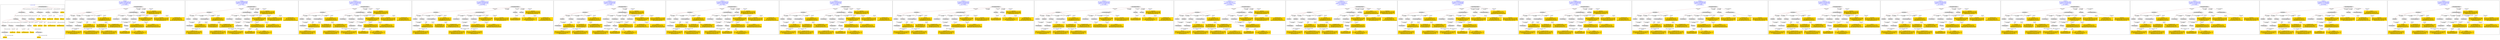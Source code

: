 digraph n0 {
fontcolor="blue"
remincross="true"
label="s21-s-met.json"
subgraph cluster_0 {
label="1-correct model"
n2[style="filled",color="white",fillcolor="lightgray",label="E12_Production1"];
n3[style="filled",color="white",fillcolor="lightgray",label="E21_Person1"];
n4[style="filled",color="white",fillcolor="lightgray",label="E55_Type1"];
n5[style="filled",color="white",fillcolor="lightgray",label="E52_Time-Span3"];
n6[style="filled",color="white",fillcolor="lightgray",label="E69_Death1"];
n7[style="filled",color="white",fillcolor="lightgray",label="E74_Group1"];
n8[style="filled",color="white",fillcolor="lightgray",label="E82_Actor_Appellation1"];
n9[style="filled",color="white",fillcolor="lightgray",label="E67_Birth1"];
n10[shape="plaintext",style="filled",fillcolor="gold",label="artistURI"];
n11[style="filled",color="white",fillcolor="lightgray",label="E22_Man-Made_Object1"];
n12[style="filled",color="white",fillcolor="lightgray",label="E35_Title1"];
n13[style="filled",color="white",fillcolor="lightgray",label="E8_Acquisition1"];
n14[style="filled",color="white",fillcolor="lightgray",label="E55_Type2"];
n15[style="filled",color="white",fillcolor="lightgray",label="E54_Dimension1"];
n16[shape="plaintext",style="filled",fillcolor="gold",label="objectURI"];
n17[shape="plaintext",style="filled",fillcolor="gold",label="artworkTitle"];
n18[style="filled",color="white",fillcolor="lightgray",label="E52_Time-Span1"];
n19[shape="plaintext",style="filled",fillcolor="gold",label="birthDate"];
n20[style="filled",color="white",fillcolor="lightgray",label="E52_Time-Span2"];
n21[shape="plaintext",style="filled",fillcolor="gold",label="deathDate"];
n22[shape="plaintext",style="filled",fillcolor="gold",label="dateOfStartOfCreation"];
n23[shape="plaintext",style="filled",fillcolor="gold",label="dateOfEndOfCreation"];
n24[shape="plaintext",style="filled",fillcolor="gold",label="dimensions"];
n25[shape="plaintext",style="filled",fillcolor="gold",label="medium_URI"];
n26[shape="plaintext",style="filled",fillcolor="gold",label="medium"];
n27[shape="plaintext",style="filled",fillcolor="gold",label="classification_URI"];
n28[shape="plaintext",style="filled",fillcolor="gold",label="classification"];
n29[shape="plaintext",style="filled",fillcolor="gold",label="nationality_URI"];
n30[shape="plaintext",style="filled",fillcolor="gold",label="nationality"];
n31[shape="plaintext",style="filled",fillcolor="gold",label="artistAppellationURI"];
n32[shape="plaintext",style="filled",fillcolor="gold",label="artistName"];
n33[shape="plaintext",style="filled",fillcolor="gold",label="creditLine"];
}
subgraph cluster_1 {
label="candidate 0\nlink coherence:0.8928571428571429\nnode coherence:0.9230769230769231\nconfidence:0.4868788357513258\nmapping score:0.5144296973871941\ncost:126.99934\n-precision:0.68-recall:0.61"
n35[style="filled",color="white",fillcolor="lightgray",label="E12_Production1"];
n36[style="filled",color="white",fillcolor="lightgray",label="E55_Type1"];
n37[style="filled",color="white",fillcolor="lightgray",label="E21_Person1"];
n38[style="filled",color="white",fillcolor="lightgray",label="E67_Birth1"];
n39[style="filled",color="white",fillcolor="lightgray",label="E69_Death1"];
n40[style="filled",color="white",fillcolor="lightgray",label="E74_Group1"];
n41[style="filled",color="white",fillcolor="lightgray",label="E82_Actor_Appellation1"];
n42[style="filled",color="white",fillcolor="lightgray",label="E22_Man-Made_Object1"];
n43[style="filled",color="white",fillcolor="lightgray",label="E54_Dimension1"];
n44[style="filled",color="white",fillcolor="lightgray",label="E8_Acquisition1"];
n45[style="filled",color="white",fillcolor="lightgray",label="E33_Linguistic_Object2"];
n46[style="filled",color="white",fillcolor="lightgray",label="E55_Type2"];
n47[style="filled",color="white",fillcolor="lightgray",label="E52_Time-Span1"];
n48[style="filled",color="white",fillcolor="lightgray",label="E52_Time-Span3"];
n49[shape="plaintext",style="filled",fillcolor="gold",label="objectURI\n[E22_Man-Made_Object,classLink,0.863]\n[E22_Man-Made_Object,P3_has_note,0.05]\n[E30_Right,P3_has_note,0.045]\n[E35_Title,label,0.043]"];
n50[shape="plaintext",style="filled",fillcolor="gold",label="artistURI\n[E21_Person,classLink,0.48]\n[E82_Actor_Appellation,classLink,0.334]\n[E30_Right,P3_has_note,0.132]\n[E8_Acquisition,P3_has_note,0.054]"];
n51[shape="plaintext",style="filled",fillcolor="gold",label="nationality\n[E74_Group,label,0.543]\n[E74_Group,classLink,0.279]\n[E8_Acquisition,P3_has_note,0.105]\n[E30_Right,P3_has_note,0.074]"];
n52[shape="plaintext",style="filled",fillcolor="gold",label="birthDate\n[E52_Time-Span,P82b_end_of_the_end,0.563]\n[E52_Time-Span,P82_at_some_time_within,0.187]\n[E12_Production,P3_has_note,0.174]\n[E35_Title,label,0.077]"];
n53[shape="plaintext",style="filled",fillcolor="gold",label="creditLine\n[E30_Right,P3_has_note,0.473]\n[E8_Acquisition,P3_has_note,0.282]\n[E52_Time-Span,P82b_end_of_the_end,0.154]\n[E33_Linguistic_Object,P3_has_note,0.091]"];
n54[shape="plaintext",style="filled",fillcolor="gold",label="dimensions\n[E54_Dimension,P3_has_note,0.793]\n[E22_Man-Made_Object,classLink,0.077]\n[E22_Man-Made_Object,P3_has_note,0.069]\n[E34_Inscription,P3_has_note,0.061]"];
n55[shape="plaintext",style="filled",fillcolor="gold",label="classification_URI\n[E55_Type,classLink,0.513]\n[E74_Group,classLink,0.244]\n[E57_Material,classLink,0.221]\n[E22_Man-Made_Object,P3_has_note,0.022]"];
n56[shape="plaintext",style="filled",fillcolor="gold",label="nationality_URI\n[E74_Group,classLink,0.644]\n[E55_Type,classLink,0.215]\n[E57_Material,classLink,0.112]\n[E74_Group,label,0.029]"];
n57[shape="plaintext",style="filled",fillcolor="gold",label="artworkTitle\n[E22_Man-Made_Object,P3_has_note,0.342]\n[E73_Information_Object,P3_has_note,0.294]\n[E33_Linguistic_Object,P3_has_note,0.223]\n[E40_Legal_Body,label,0.141]"];
n58[shape="plaintext",style="filled",fillcolor="gold",label="dateOfStartOfCreation\n[E52_Time-Span,P82b_end_of_the_end,0.463]\n[E52_Time-Span,P82_at_some_time_within,0.259]\n[E54_Dimension,P3_has_note,0.167]\n[E8_Acquisition,P3_has_note,0.112]"];
n59[shape="plaintext",style="filled",fillcolor="gold",label="medium_URI\n[E74_Group,classLink,0.362]\n[E57_Material,classLink,0.328]\n[E55_Type,classLink,0.31]"];
n60[shape="plaintext",style="filled",fillcolor="gold",label="dateOfEndOfCreation\n[E52_Time-Span,P82b_end_of_the_end,0.463]\n[E52_Time-Span,P82_at_some_time_within,0.259]\n[E54_Dimension,P3_has_note,0.167]\n[E8_Acquisition,P3_has_note,0.112]"];
n61[shape="plaintext",style="filled",fillcolor="gold",label="artistAppellationURI\n[E82_Actor_Appellation,classLink,0.908]\n[E21_Person,classLink,0.065]\n[E30_Right,P3_has_note,0.018]\n[E22_Man-Made_Object,P3_has_note,0.009]"];
n62[shape="plaintext",style="filled",fillcolor="gold",label="classification\n[E33_Linguistic_Object,P3_has_note,0.341]\n[E22_Man-Made_Object,P3_has_note,0.269]\n[E73_Information_Object,P3_has_note,0.255]\n[E39_Actor,P3_has_note,0.135]"];
n63[shape="plaintext",style="filled",fillcolor="gold",label="medium\n[E57_Material,label,0.339]\n[E29_Design_or_Procedure,P3_has_note,0.246]\n[E57_Material,classLink,0.212]\n[E55_Type,label,0.203]"];
}
subgraph cluster_2 {
label="candidate 1\nlink coherence:0.8888888888888888\nnode coherence:0.9230769230769231\nconfidence:0.4868788357513258\nmapping score:0.5144296973871941\ncost:26.99937\n-precision:0.7-recall:0.61"
n65[style="filled",color="white",fillcolor="lightgray",label="E12_Production1"];
n66[style="filled",color="white",fillcolor="lightgray",label="E52_Time-Span2"];
n67[style="filled",color="white",fillcolor="lightgray",label="E55_Type1"];
n68[style="filled",color="white",fillcolor="lightgray",label="E21_Person1"];
n69[style="filled",color="white",fillcolor="lightgray",label="E67_Birth1"];
n70[style="filled",color="white",fillcolor="lightgray",label="E74_Group1"];
n71[style="filled",color="white",fillcolor="lightgray",label="E82_Actor_Appellation1"];
n72[style="filled",color="white",fillcolor="lightgray",label="E22_Man-Made_Object1"];
n73[style="filled",color="white",fillcolor="lightgray",label="E54_Dimension1"];
n74[style="filled",color="white",fillcolor="lightgray",label="E8_Acquisition1"];
n75[style="filled",color="white",fillcolor="lightgray",label="E33_Linguistic_Object2"];
n76[style="filled",color="white",fillcolor="lightgray",label="E55_Type2"];
n77[style="filled",color="white",fillcolor="lightgray",label="E52_Time-Span1"];
n78[shape="plaintext",style="filled",fillcolor="gold",label="objectURI\n[E22_Man-Made_Object,classLink,0.863]\n[E22_Man-Made_Object,P3_has_note,0.05]\n[E30_Right,P3_has_note,0.045]\n[E35_Title,label,0.043]"];
n79[shape="plaintext",style="filled",fillcolor="gold",label="artistURI\n[E21_Person,classLink,0.48]\n[E82_Actor_Appellation,classLink,0.334]\n[E30_Right,P3_has_note,0.132]\n[E8_Acquisition,P3_has_note,0.054]"];
n80[shape="plaintext",style="filled",fillcolor="gold",label="dateOfStartOfCreation\n[E52_Time-Span,P82b_end_of_the_end,0.463]\n[E52_Time-Span,P82_at_some_time_within,0.259]\n[E54_Dimension,P3_has_note,0.167]\n[E8_Acquisition,P3_has_note,0.112]"];
n81[shape="plaintext",style="filled",fillcolor="gold",label="nationality\n[E74_Group,label,0.543]\n[E74_Group,classLink,0.279]\n[E8_Acquisition,P3_has_note,0.105]\n[E30_Right,P3_has_note,0.074]"];
n82[shape="plaintext",style="filled",fillcolor="gold",label="creditLine\n[E30_Right,P3_has_note,0.473]\n[E8_Acquisition,P3_has_note,0.282]\n[E52_Time-Span,P82b_end_of_the_end,0.154]\n[E33_Linguistic_Object,P3_has_note,0.091]"];
n83[shape="plaintext",style="filled",fillcolor="gold",label="birthDate\n[E52_Time-Span,P82b_end_of_the_end,0.563]\n[E52_Time-Span,P82_at_some_time_within,0.187]\n[E12_Production,P3_has_note,0.174]\n[E35_Title,label,0.077]"];
n84[shape="plaintext",style="filled",fillcolor="gold",label="dimensions\n[E54_Dimension,P3_has_note,0.793]\n[E22_Man-Made_Object,classLink,0.077]\n[E22_Man-Made_Object,P3_has_note,0.069]\n[E34_Inscription,P3_has_note,0.061]"];
n85[shape="plaintext",style="filled",fillcolor="gold",label="classification_URI\n[E55_Type,classLink,0.513]\n[E74_Group,classLink,0.244]\n[E57_Material,classLink,0.221]\n[E22_Man-Made_Object,P3_has_note,0.022]"];
n86[shape="plaintext",style="filled",fillcolor="gold",label="nationality_URI\n[E74_Group,classLink,0.644]\n[E55_Type,classLink,0.215]\n[E57_Material,classLink,0.112]\n[E74_Group,label,0.029]"];
n87[shape="plaintext",style="filled",fillcolor="gold",label="artworkTitle\n[E22_Man-Made_Object,P3_has_note,0.342]\n[E73_Information_Object,P3_has_note,0.294]\n[E33_Linguistic_Object,P3_has_note,0.223]\n[E40_Legal_Body,label,0.141]"];
n88[shape="plaintext",style="filled",fillcolor="gold",label="dateOfEndOfCreation\n[E52_Time-Span,P82b_end_of_the_end,0.463]\n[E52_Time-Span,P82_at_some_time_within,0.259]\n[E54_Dimension,P3_has_note,0.167]\n[E8_Acquisition,P3_has_note,0.112]"];
n89[shape="plaintext",style="filled",fillcolor="gold",label="medium_URI\n[E74_Group,classLink,0.362]\n[E57_Material,classLink,0.328]\n[E55_Type,classLink,0.31]"];
n90[shape="plaintext",style="filled",fillcolor="gold",label="artistAppellationURI\n[E82_Actor_Appellation,classLink,0.908]\n[E21_Person,classLink,0.065]\n[E30_Right,P3_has_note,0.018]\n[E22_Man-Made_Object,P3_has_note,0.009]"];
n91[shape="plaintext",style="filled",fillcolor="gold",label="classification\n[E33_Linguistic_Object,P3_has_note,0.341]\n[E22_Man-Made_Object,P3_has_note,0.269]\n[E73_Information_Object,P3_has_note,0.255]\n[E39_Actor,P3_has_note,0.135]"];
n92[shape="plaintext",style="filled",fillcolor="gold",label="medium\n[E57_Material,label,0.339]\n[E29_Design_or_Procedure,P3_has_note,0.246]\n[E57_Material,classLink,0.212]\n[E55_Type,label,0.203]"];
}
subgraph cluster_3 {
label="candidate 10\nlink coherence:0.8518518518518519\nnode coherence:0.9230769230769231\nconfidence:0.4868788357513258\nmapping score:0.5144296973871941\ncost:26.99939\n-precision:0.7-recall:0.61"
n94[style="filled",color="white",fillcolor="lightgray",label="E12_Production1"];
n95[style="filled",color="white",fillcolor="lightgray",label="E52_Time-Span2"];
n96[style="filled",color="white",fillcolor="lightgray",label="E55_Type1"];
n97[style="filled",color="white",fillcolor="lightgray",label="E21_Person1"];
n98[style="filled",color="white",fillcolor="lightgray",label="E67_Birth1"];
n99[style="filled",color="white",fillcolor="lightgray",label="E74_Group1"];
n100[style="filled",color="white",fillcolor="lightgray",label="E82_Actor_Appellation1"];
n101[style="filled",color="white",fillcolor="lightgray",label="E22_Man-Made_Object1"];
n102[style="filled",color="white",fillcolor="lightgray",label="E54_Dimension1"];
n103[style="filled",color="white",fillcolor="lightgray",label="E8_Acquisition1"];
n104[style="filled",color="white",fillcolor="lightgray",label="E33_Linguistic_Object1"];
n105[style="filled",color="white",fillcolor="lightgray",label="E55_Type2"];
n106[style="filled",color="white",fillcolor="lightgray",label="E52_Time-Span1"];
n107[shape="plaintext",style="filled",fillcolor="gold",label="objectURI\n[E22_Man-Made_Object,classLink,0.863]\n[E22_Man-Made_Object,P3_has_note,0.05]\n[E30_Right,P3_has_note,0.045]\n[E35_Title,label,0.043]"];
n108[shape="plaintext",style="filled",fillcolor="gold",label="artistURI\n[E21_Person,classLink,0.48]\n[E82_Actor_Appellation,classLink,0.334]\n[E30_Right,P3_has_note,0.132]\n[E8_Acquisition,P3_has_note,0.054]"];
n109[shape="plaintext",style="filled",fillcolor="gold",label="classification\n[E33_Linguistic_Object,P3_has_note,0.341]\n[E22_Man-Made_Object,P3_has_note,0.269]\n[E73_Information_Object,P3_has_note,0.255]\n[E39_Actor,P3_has_note,0.135]"];
n110[shape="plaintext",style="filled",fillcolor="gold",label="dateOfStartOfCreation\n[E52_Time-Span,P82b_end_of_the_end,0.463]\n[E52_Time-Span,P82_at_some_time_within,0.259]\n[E54_Dimension,P3_has_note,0.167]\n[E8_Acquisition,P3_has_note,0.112]"];
n111[shape="plaintext",style="filled",fillcolor="gold",label="nationality\n[E74_Group,label,0.543]\n[E74_Group,classLink,0.279]\n[E8_Acquisition,P3_has_note,0.105]\n[E30_Right,P3_has_note,0.074]"];
n112[shape="plaintext",style="filled",fillcolor="gold",label="creditLine\n[E30_Right,P3_has_note,0.473]\n[E8_Acquisition,P3_has_note,0.282]\n[E52_Time-Span,P82b_end_of_the_end,0.154]\n[E33_Linguistic_Object,P3_has_note,0.091]"];
n113[shape="plaintext",style="filled",fillcolor="gold",label="birthDate\n[E52_Time-Span,P82b_end_of_the_end,0.563]\n[E52_Time-Span,P82_at_some_time_within,0.187]\n[E12_Production,P3_has_note,0.174]\n[E35_Title,label,0.077]"];
n114[shape="plaintext",style="filled",fillcolor="gold",label="dimensions\n[E54_Dimension,P3_has_note,0.793]\n[E22_Man-Made_Object,classLink,0.077]\n[E22_Man-Made_Object,P3_has_note,0.069]\n[E34_Inscription,P3_has_note,0.061]"];
n115[shape="plaintext",style="filled",fillcolor="gold",label="classification_URI\n[E55_Type,classLink,0.513]\n[E74_Group,classLink,0.244]\n[E57_Material,classLink,0.221]\n[E22_Man-Made_Object,P3_has_note,0.022]"];
n116[shape="plaintext",style="filled",fillcolor="gold",label="nationality_URI\n[E74_Group,classLink,0.644]\n[E55_Type,classLink,0.215]\n[E57_Material,classLink,0.112]\n[E74_Group,label,0.029]"];
n117[shape="plaintext",style="filled",fillcolor="gold",label="artworkTitle\n[E22_Man-Made_Object,P3_has_note,0.342]\n[E73_Information_Object,P3_has_note,0.294]\n[E33_Linguistic_Object,P3_has_note,0.223]\n[E40_Legal_Body,label,0.141]"];
n118[shape="plaintext",style="filled",fillcolor="gold",label="dateOfEndOfCreation\n[E52_Time-Span,P82b_end_of_the_end,0.463]\n[E52_Time-Span,P82_at_some_time_within,0.259]\n[E54_Dimension,P3_has_note,0.167]\n[E8_Acquisition,P3_has_note,0.112]"];
n119[shape="plaintext",style="filled",fillcolor="gold",label="medium_URI\n[E74_Group,classLink,0.362]\n[E57_Material,classLink,0.328]\n[E55_Type,classLink,0.31]"];
n120[shape="plaintext",style="filled",fillcolor="gold",label="artistAppellationURI\n[E82_Actor_Appellation,classLink,0.908]\n[E21_Person,classLink,0.065]\n[E30_Right,P3_has_note,0.018]\n[E22_Man-Made_Object,P3_has_note,0.009]"];
n121[shape="plaintext",style="filled",fillcolor="gold",label="medium\n[E57_Material,label,0.339]\n[E29_Design_or_Procedure,P3_has_note,0.246]\n[E57_Material,classLink,0.212]\n[E55_Type,label,0.203]"];
}
subgraph cluster_4 {
label="candidate 11\nlink coherence:0.8518518518518519\nnode coherence:0.9230769230769231\nconfidence:0.4868788357513258\nmapping score:0.5144296973871941\ncost:26.99943\n-precision:0.67-recall:0.58"
n123[style="filled",color="white",fillcolor="lightgray",label="E12_Production1"];
n124[style="filled",color="white",fillcolor="lightgray",label="E52_Time-Span2"];
n125[style="filled",color="white",fillcolor="lightgray",label="E21_Person1"];
n126[style="filled",color="white",fillcolor="lightgray",label="E67_Birth1"];
n127[style="filled",color="white",fillcolor="lightgray",label="E74_Group1"];
n128[style="filled",color="white",fillcolor="lightgray",label="E82_Actor_Appellation1"];
n129[style="filled",color="white",fillcolor="lightgray",label="E22_Man-Made_Object1"];
n130[style="filled",color="white",fillcolor="lightgray",label="E54_Dimension1"];
n131[style="filled",color="white",fillcolor="lightgray",label="E8_Acquisition1"];
n132[style="filled",color="white",fillcolor="lightgray",label="E33_Linguistic_Object2"];
n133[style="filled",color="white",fillcolor="lightgray",label="E55_Type1"];
n134[style="filled",color="white",fillcolor="lightgray",label="E55_Type2"];
n135[style="filled",color="white",fillcolor="lightgray",label="E52_Time-Span1"];
n136[shape="plaintext",style="filled",fillcolor="gold",label="objectURI\n[E22_Man-Made_Object,classLink,0.863]\n[E22_Man-Made_Object,P3_has_note,0.05]\n[E30_Right,P3_has_note,0.045]\n[E35_Title,label,0.043]"];
n137[shape="plaintext",style="filled",fillcolor="gold",label="artistURI\n[E21_Person,classLink,0.48]\n[E82_Actor_Appellation,classLink,0.334]\n[E30_Right,P3_has_note,0.132]\n[E8_Acquisition,P3_has_note,0.054]"];
n138[shape="plaintext",style="filled",fillcolor="gold",label="dateOfStartOfCreation\n[E52_Time-Span,P82b_end_of_the_end,0.463]\n[E52_Time-Span,P82_at_some_time_within,0.259]\n[E54_Dimension,P3_has_note,0.167]\n[E8_Acquisition,P3_has_note,0.112]"];
n139[shape="plaintext",style="filled",fillcolor="gold",label="nationality\n[E74_Group,label,0.543]\n[E74_Group,classLink,0.279]\n[E8_Acquisition,P3_has_note,0.105]\n[E30_Right,P3_has_note,0.074]"];
n140[shape="plaintext",style="filled",fillcolor="gold",label="creditLine\n[E30_Right,P3_has_note,0.473]\n[E8_Acquisition,P3_has_note,0.282]\n[E52_Time-Span,P82b_end_of_the_end,0.154]\n[E33_Linguistic_Object,P3_has_note,0.091]"];
n141[shape="plaintext",style="filled",fillcolor="gold",label="birthDate\n[E52_Time-Span,P82b_end_of_the_end,0.563]\n[E52_Time-Span,P82_at_some_time_within,0.187]\n[E12_Production,P3_has_note,0.174]\n[E35_Title,label,0.077]"];
n142[shape="plaintext",style="filled",fillcolor="gold",label="dimensions\n[E54_Dimension,P3_has_note,0.793]\n[E22_Man-Made_Object,classLink,0.077]\n[E22_Man-Made_Object,P3_has_note,0.069]\n[E34_Inscription,P3_has_note,0.061]"];
n143[shape="plaintext",style="filled",fillcolor="gold",label="classification_URI\n[E55_Type,classLink,0.513]\n[E74_Group,classLink,0.244]\n[E57_Material,classLink,0.221]\n[E22_Man-Made_Object,P3_has_note,0.022]"];
n144[shape="plaintext",style="filled",fillcolor="gold",label="nationality_URI\n[E74_Group,classLink,0.644]\n[E55_Type,classLink,0.215]\n[E57_Material,classLink,0.112]\n[E74_Group,label,0.029]"];
n145[shape="plaintext",style="filled",fillcolor="gold",label="artworkTitle\n[E22_Man-Made_Object,P3_has_note,0.342]\n[E73_Information_Object,P3_has_note,0.294]\n[E33_Linguistic_Object,P3_has_note,0.223]\n[E40_Legal_Body,label,0.141]"];
n146[shape="plaintext",style="filled",fillcolor="gold",label="dateOfEndOfCreation\n[E52_Time-Span,P82b_end_of_the_end,0.463]\n[E52_Time-Span,P82_at_some_time_within,0.259]\n[E54_Dimension,P3_has_note,0.167]\n[E8_Acquisition,P3_has_note,0.112]"];
n147[shape="plaintext",style="filled",fillcolor="gold",label="medium_URI\n[E74_Group,classLink,0.362]\n[E57_Material,classLink,0.328]\n[E55_Type,classLink,0.31]"];
n148[shape="plaintext",style="filled",fillcolor="gold",label="artistAppellationURI\n[E82_Actor_Appellation,classLink,0.908]\n[E21_Person,classLink,0.065]\n[E30_Right,P3_has_note,0.018]\n[E22_Man-Made_Object,P3_has_note,0.009]"];
n149[shape="plaintext",style="filled",fillcolor="gold",label="classification\n[E33_Linguistic_Object,P3_has_note,0.341]\n[E22_Man-Made_Object,P3_has_note,0.269]\n[E73_Information_Object,P3_has_note,0.255]\n[E39_Actor,P3_has_note,0.135]"];
n150[shape="plaintext",style="filled",fillcolor="gold",label="medium\n[E57_Material,label,0.339]\n[E29_Design_or_Procedure,P3_has_note,0.246]\n[E57_Material,classLink,0.212]\n[E55_Type,label,0.203]"];
}
subgraph cluster_5 {
label="candidate 12\nlink coherence:0.8518518518518519\nnode coherence:0.9230769230769231\nconfidence:0.4868788357513258\nmapping score:0.5144296973871941\ncost:125.99937\n-precision:0.74-recall:0.65"
n152[style="filled",color="white",fillcolor="lightgray",label="E12_Production1"];
n153[style="filled",color="white",fillcolor="lightgray",label="E52_Time-Span2"];
n154[style="filled",color="white",fillcolor="lightgray",label="E55_Type1"];
n155[style="filled",color="white",fillcolor="lightgray",label="E21_Person1"];
n156[style="filled",color="white",fillcolor="lightgray",label="E67_Birth1"];
n157[style="filled",color="white",fillcolor="lightgray",label="E74_Group1"];
n158[style="filled",color="white",fillcolor="lightgray",label="E82_Actor_Appellation1"];
n159[style="filled",color="white",fillcolor="lightgray",label="E22_Man-Made_Object1"];
n160[style="filled",color="white",fillcolor="lightgray",label="E54_Dimension1"];
n161[style="filled",color="white",fillcolor="lightgray",label="E55_Type2"];
n162[style="filled",color="white",fillcolor="lightgray",label="E8_Acquisition1"];
n163[style="filled",color="white",fillcolor="lightgray",label="E33_Linguistic_Object1"];
n164[style="filled",color="white",fillcolor="lightgray",label="E52_Time-Span1"];
n165[shape="plaintext",style="filled",fillcolor="gold",label="objectURI\n[E22_Man-Made_Object,classLink,0.863]\n[E22_Man-Made_Object,P3_has_note,0.05]\n[E30_Right,P3_has_note,0.045]\n[E35_Title,label,0.043]"];
n166[shape="plaintext",style="filled",fillcolor="gold",label="artistURI\n[E21_Person,classLink,0.48]\n[E82_Actor_Appellation,classLink,0.334]\n[E30_Right,P3_has_note,0.132]\n[E8_Acquisition,P3_has_note,0.054]"];
n167[shape="plaintext",style="filled",fillcolor="gold",label="classification\n[E33_Linguistic_Object,P3_has_note,0.341]\n[E22_Man-Made_Object,P3_has_note,0.269]\n[E73_Information_Object,P3_has_note,0.255]\n[E39_Actor,P3_has_note,0.135]"];
n168[shape="plaintext",style="filled",fillcolor="gold",label="dateOfEndOfCreation\n[E52_Time-Span,P82b_end_of_the_end,0.463]\n[E52_Time-Span,P82_at_some_time_within,0.259]\n[E54_Dimension,P3_has_note,0.167]\n[E8_Acquisition,P3_has_note,0.112]"];
n169[shape="plaintext",style="filled",fillcolor="gold",label="nationality\n[E74_Group,label,0.543]\n[E74_Group,classLink,0.279]\n[E8_Acquisition,P3_has_note,0.105]\n[E30_Right,P3_has_note,0.074]"];
n170[shape="plaintext",style="filled",fillcolor="gold",label="birthDate\n[E52_Time-Span,P82b_end_of_the_end,0.563]\n[E52_Time-Span,P82_at_some_time_within,0.187]\n[E12_Production,P3_has_note,0.174]\n[E35_Title,label,0.077]"];
n171[shape="plaintext",style="filled",fillcolor="gold",label="creditLine\n[E30_Right,P3_has_note,0.473]\n[E8_Acquisition,P3_has_note,0.282]\n[E52_Time-Span,P82b_end_of_the_end,0.154]\n[E33_Linguistic_Object,P3_has_note,0.091]"];
n172[shape="plaintext",style="filled",fillcolor="gold",label="dimensions\n[E54_Dimension,P3_has_note,0.793]\n[E22_Man-Made_Object,classLink,0.077]\n[E22_Man-Made_Object,P3_has_note,0.069]\n[E34_Inscription,P3_has_note,0.061]"];
n173[shape="plaintext",style="filled",fillcolor="gold",label="classification_URI\n[E55_Type,classLink,0.513]\n[E74_Group,classLink,0.244]\n[E57_Material,classLink,0.221]\n[E22_Man-Made_Object,P3_has_note,0.022]"];
n174[shape="plaintext",style="filled",fillcolor="gold",label="nationality_URI\n[E74_Group,classLink,0.644]\n[E55_Type,classLink,0.215]\n[E57_Material,classLink,0.112]\n[E74_Group,label,0.029]"];
n175[shape="plaintext",style="filled",fillcolor="gold",label="artworkTitle\n[E22_Man-Made_Object,P3_has_note,0.342]\n[E73_Information_Object,P3_has_note,0.294]\n[E33_Linguistic_Object,P3_has_note,0.223]\n[E40_Legal_Body,label,0.141]"];
n176[shape="plaintext",style="filled",fillcolor="gold",label="dateOfStartOfCreation\n[E52_Time-Span,P82b_end_of_the_end,0.463]\n[E52_Time-Span,P82_at_some_time_within,0.259]\n[E54_Dimension,P3_has_note,0.167]\n[E8_Acquisition,P3_has_note,0.112]"];
n177[shape="plaintext",style="filled",fillcolor="gold",label="medium_URI\n[E74_Group,classLink,0.362]\n[E57_Material,classLink,0.328]\n[E55_Type,classLink,0.31]"];
n178[shape="plaintext",style="filled",fillcolor="gold",label="artistAppellationURI\n[E82_Actor_Appellation,classLink,0.908]\n[E21_Person,classLink,0.065]\n[E30_Right,P3_has_note,0.018]\n[E22_Man-Made_Object,P3_has_note,0.009]"];
n179[shape="plaintext",style="filled",fillcolor="gold",label="medium\n[E57_Material,label,0.339]\n[E29_Design_or_Procedure,P3_has_note,0.246]\n[E57_Material,classLink,0.212]\n[E55_Type,label,0.203]"];
}
subgraph cluster_6 {
label="candidate 13\nlink coherence:0.8518518518518519\nnode coherence:0.8846153846153846\nconfidence:0.4868788357513258\nmapping score:0.5016091845666812\ncost:125.99937\n-precision:0.7-recall:0.61"
n181[style="filled",color="white",fillcolor="lightgray",label="E12_Production1"];
n182[style="filled",color="white",fillcolor="lightgray",label="E52_Time-Span2"];
n183[style="filled",color="white",fillcolor="lightgray",label="E55_Type1"];
n184[style="filled",color="white",fillcolor="lightgray",label="E21_Person1"];
n185[style="filled",color="white",fillcolor="lightgray",label="E67_Birth1"];
n186[style="filled",color="white",fillcolor="lightgray",label="E74_Group1"];
n187[style="filled",color="white",fillcolor="lightgray",label="E82_Actor_Appellation1"];
n188[style="filled",color="white",fillcolor="lightgray",label="E22_Man-Made_Object1"];
n189[style="filled",color="white",fillcolor="lightgray",label="E54_Dimension1"];
n190[style="filled",color="white",fillcolor="lightgray",label="E8_Acquisition1"];
n191[style="filled",color="white",fillcolor="lightgray",label="E33_Linguistic_Object2"];
n192[style="filled",color="white",fillcolor="lightgray",label="E55_Type2"];
n193[style="filled",color="white",fillcolor="lightgray",label="E52_Time-Span1"];
n194[shape="plaintext",style="filled",fillcolor="gold",label="objectURI\n[E22_Man-Made_Object,classLink,0.863]\n[E22_Man-Made_Object,P3_has_note,0.05]\n[E30_Right,P3_has_note,0.045]\n[E35_Title,label,0.043]"];
n195[shape="plaintext",style="filled",fillcolor="gold",label="artistURI\n[E21_Person,classLink,0.48]\n[E82_Actor_Appellation,classLink,0.334]\n[E30_Right,P3_has_note,0.132]\n[E8_Acquisition,P3_has_note,0.054]"];
n196[shape="plaintext",style="filled",fillcolor="gold",label="dateOfEndOfCreation\n[E52_Time-Span,P82b_end_of_the_end,0.463]\n[E52_Time-Span,P82_at_some_time_within,0.259]\n[E54_Dimension,P3_has_note,0.167]\n[E8_Acquisition,P3_has_note,0.112]"];
n197[shape="plaintext",style="filled",fillcolor="gold",label="nationality\n[E74_Group,label,0.543]\n[E74_Group,classLink,0.279]\n[E8_Acquisition,P3_has_note,0.105]\n[E30_Right,P3_has_note,0.074]"];
n198[shape="plaintext",style="filled",fillcolor="gold",label="birthDate\n[E52_Time-Span,P82b_end_of_the_end,0.563]\n[E52_Time-Span,P82_at_some_time_within,0.187]\n[E12_Production,P3_has_note,0.174]\n[E35_Title,label,0.077]"];
n199[shape="plaintext",style="filled",fillcolor="gold",label="creditLine\n[E30_Right,P3_has_note,0.473]\n[E8_Acquisition,P3_has_note,0.282]\n[E52_Time-Span,P82b_end_of_the_end,0.154]\n[E33_Linguistic_Object,P3_has_note,0.091]"];
n200[shape="plaintext",style="filled",fillcolor="gold",label="dimensions\n[E54_Dimension,P3_has_note,0.793]\n[E22_Man-Made_Object,classLink,0.077]\n[E22_Man-Made_Object,P3_has_note,0.069]\n[E34_Inscription,P3_has_note,0.061]"];
n201[shape="plaintext",style="filled",fillcolor="gold",label="classification_URI\n[E55_Type,classLink,0.513]\n[E74_Group,classLink,0.244]\n[E57_Material,classLink,0.221]\n[E22_Man-Made_Object,P3_has_note,0.022]"];
n202[shape="plaintext",style="filled",fillcolor="gold",label="classification\n[E33_Linguistic_Object,P3_has_note,0.341]\n[E22_Man-Made_Object,P3_has_note,0.269]\n[E73_Information_Object,P3_has_note,0.255]\n[E39_Actor,P3_has_note,0.135]"];
n203[shape="plaintext",style="filled",fillcolor="gold",label="nationality_URI\n[E74_Group,classLink,0.644]\n[E55_Type,classLink,0.215]\n[E57_Material,classLink,0.112]\n[E74_Group,label,0.029]"];
n204[shape="plaintext",style="filled",fillcolor="gold",label="artworkTitle\n[E22_Man-Made_Object,P3_has_note,0.342]\n[E73_Information_Object,P3_has_note,0.294]\n[E33_Linguistic_Object,P3_has_note,0.223]\n[E40_Legal_Body,label,0.141]"];
n205[shape="plaintext",style="filled",fillcolor="gold",label="dateOfStartOfCreation\n[E52_Time-Span,P82b_end_of_the_end,0.463]\n[E52_Time-Span,P82_at_some_time_within,0.259]\n[E54_Dimension,P3_has_note,0.167]\n[E8_Acquisition,P3_has_note,0.112]"];
n206[shape="plaintext",style="filled",fillcolor="gold",label="medium_URI\n[E74_Group,classLink,0.362]\n[E57_Material,classLink,0.328]\n[E55_Type,classLink,0.31]"];
n207[shape="plaintext",style="filled",fillcolor="gold",label="artistAppellationURI\n[E82_Actor_Appellation,classLink,0.908]\n[E21_Person,classLink,0.065]\n[E30_Right,P3_has_note,0.018]\n[E22_Man-Made_Object,P3_has_note,0.009]"];
n208[shape="plaintext",style="filled",fillcolor="gold",label="medium\n[E57_Material,label,0.339]\n[E29_Design_or_Procedure,P3_has_note,0.246]\n[E57_Material,classLink,0.212]\n[E55_Type,label,0.203]"];
}
subgraph cluster_7 {
label="candidate 14\nlink coherence:0.8518518518518519\nnode coherence:0.9230769230769231\nconfidence:0.4868788357513258\nmapping score:0.5144296973871941\ncost:125.99939\n-precision:0.7-recall:0.61"
n210[style="filled",color="white",fillcolor="lightgray",label="E12_Production1"];
n211[style="filled",color="white",fillcolor="lightgray",label="E52_Time-Span2"];
n212[style="filled",color="white",fillcolor="lightgray",label="E55_Type1"];
n213[style="filled",color="white",fillcolor="lightgray",label="E21_Person1"];
n214[style="filled",color="white",fillcolor="lightgray",label="E67_Birth1"];
n215[style="filled",color="white",fillcolor="lightgray",label="E74_Group1"];
n216[style="filled",color="white",fillcolor="lightgray",label="E82_Actor_Appellation1"];
n217[style="filled",color="white",fillcolor="lightgray",label="E22_Man-Made_Object1"];
n218[style="filled",color="white",fillcolor="lightgray",label="E54_Dimension1"];
n219[style="filled",color="white",fillcolor="lightgray",label="E8_Acquisition1"];
n220[style="filled",color="white",fillcolor="lightgray",label="E33_Linguistic_Object1"];
n221[style="filled",color="white",fillcolor="lightgray",label="E55_Type2"];
n222[style="filled",color="white",fillcolor="lightgray",label="E52_Time-Span1"];
n223[shape="plaintext",style="filled",fillcolor="gold",label="objectURI\n[E22_Man-Made_Object,classLink,0.863]\n[E22_Man-Made_Object,P3_has_note,0.05]\n[E30_Right,P3_has_note,0.045]\n[E35_Title,label,0.043]"];
n224[shape="plaintext",style="filled",fillcolor="gold",label="artistURI\n[E21_Person,classLink,0.48]\n[E82_Actor_Appellation,classLink,0.334]\n[E30_Right,P3_has_note,0.132]\n[E8_Acquisition,P3_has_note,0.054]"];
n225[shape="plaintext",style="filled",fillcolor="gold",label="classification\n[E33_Linguistic_Object,P3_has_note,0.341]\n[E22_Man-Made_Object,P3_has_note,0.269]\n[E73_Information_Object,P3_has_note,0.255]\n[E39_Actor,P3_has_note,0.135]"];
n226[shape="plaintext",style="filled",fillcolor="gold",label="dateOfEndOfCreation\n[E52_Time-Span,P82b_end_of_the_end,0.463]\n[E52_Time-Span,P82_at_some_time_within,0.259]\n[E54_Dimension,P3_has_note,0.167]\n[E8_Acquisition,P3_has_note,0.112]"];
n227[shape="plaintext",style="filled",fillcolor="gold",label="nationality\n[E74_Group,label,0.543]\n[E74_Group,classLink,0.279]\n[E8_Acquisition,P3_has_note,0.105]\n[E30_Right,P3_has_note,0.074]"];
n228[shape="plaintext",style="filled",fillcolor="gold",label="birthDate\n[E52_Time-Span,P82b_end_of_the_end,0.563]\n[E52_Time-Span,P82_at_some_time_within,0.187]\n[E12_Production,P3_has_note,0.174]\n[E35_Title,label,0.077]"];
n229[shape="plaintext",style="filled",fillcolor="gold",label="creditLine\n[E30_Right,P3_has_note,0.473]\n[E8_Acquisition,P3_has_note,0.282]\n[E52_Time-Span,P82b_end_of_the_end,0.154]\n[E33_Linguistic_Object,P3_has_note,0.091]"];
n230[shape="plaintext",style="filled",fillcolor="gold",label="dimensions\n[E54_Dimension,P3_has_note,0.793]\n[E22_Man-Made_Object,classLink,0.077]\n[E22_Man-Made_Object,P3_has_note,0.069]\n[E34_Inscription,P3_has_note,0.061]"];
n231[shape="plaintext",style="filled",fillcolor="gold",label="classification_URI\n[E55_Type,classLink,0.513]\n[E74_Group,classLink,0.244]\n[E57_Material,classLink,0.221]\n[E22_Man-Made_Object,P3_has_note,0.022]"];
n232[shape="plaintext",style="filled",fillcolor="gold",label="nationality_URI\n[E74_Group,classLink,0.644]\n[E55_Type,classLink,0.215]\n[E57_Material,classLink,0.112]\n[E74_Group,label,0.029]"];
n233[shape="plaintext",style="filled",fillcolor="gold",label="artworkTitle\n[E22_Man-Made_Object,P3_has_note,0.342]\n[E73_Information_Object,P3_has_note,0.294]\n[E33_Linguistic_Object,P3_has_note,0.223]\n[E40_Legal_Body,label,0.141]"];
n234[shape="plaintext",style="filled",fillcolor="gold",label="dateOfStartOfCreation\n[E52_Time-Span,P82b_end_of_the_end,0.463]\n[E52_Time-Span,P82_at_some_time_within,0.259]\n[E54_Dimension,P3_has_note,0.167]\n[E8_Acquisition,P3_has_note,0.112]"];
n235[shape="plaintext",style="filled",fillcolor="gold",label="medium_URI\n[E74_Group,classLink,0.362]\n[E57_Material,classLink,0.328]\n[E55_Type,classLink,0.31]"];
n236[shape="plaintext",style="filled",fillcolor="gold",label="artistAppellationURI\n[E82_Actor_Appellation,classLink,0.908]\n[E21_Person,classLink,0.065]\n[E30_Right,P3_has_note,0.018]\n[E22_Man-Made_Object,P3_has_note,0.009]"];
n237[shape="plaintext",style="filled",fillcolor="gold",label="medium\n[E57_Material,label,0.339]\n[E29_Design_or_Procedure,P3_has_note,0.246]\n[E57_Material,classLink,0.212]\n[E55_Type,label,0.203]"];
}
subgraph cluster_8 {
label="candidate 15\nlink coherence:0.8518518518518519\nnode coherence:0.9230769230769231\nconfidence:0.4868788357513258\nmapping score:0.5144296973871941\ncost:125.99943\n-precision:0.67-recall:0.58"
n239[style="filled",color="white",fillcolor="lightgray",label="E12_Production1"];
n240[style="filled",color="white",fillcolor="lightgray",label="E52_Time-Span2"];
n241[style="filled",color="white",fillcolor="lightgray",label="E21_Person1"];
n242[style="filled",color="white",fillcolor="lightgray",label="E67_Birth1"];
n243[style="filled",color="white",fillcolor="lightgray",label="E74_Group1"];
n244[style="filled",color="white",fillcolor="lightgray",label="E82_Actor_Appellation1"];
n245[style="filled",color="white",fillcolor="lightgray",label="E22_Man-Made_Object1"];
n246[style="filled",color="white",fillcolor="lightgray",label="E54_Dimension1"];
n247[style="filled",color="white",fillcolor="lightgray",label="E8_Acquisition1"];
n248[style="filled",color="white",fillcolor="lightgray",label="E33_Linguistic_Object2"];
n249[style="filled",color="white",fillcolor="lightgray",label="E55_Type1"];
n250[style="filled",color="white",fillcolor="lightgray",label="E55_Type2"];
n251[style="filled",color="white",fillcolor="lightgray",label="E52_Time-Span1"];
n252[shape="plaintext",style="filled",fillcolor="gold",label="objectURI\n[E22_Man-Made_Object,classLink,0.863]\n[E22_Man-Made_Object,P3_has_note,0.05]\n[E30_Right,P3_has_note,0.045]\n[E35_Title,label,0.043]"];
n253[shape="plaintext",style="filled",fillcolor="gold",label="artistURI\n[E21_Person,classLink,0.48]\n[E82_Actor_Appellation,classLink,0.334]\n[E30_Right,P3_has_note,0.132]\n[E8_Acquisition,P3_has_note,0.054]"];
n254[shape="plaintext",style="filled",fillcolor="gold",label="dateOfEndOfCreation\n[E52_Time-Span,P82b_end_of_the_end,0.463]\n[E52_Time-Span,P82_at_some_time_within,0.259]\n[E54_Dimension,P3_has_note,0.167]\n[E8_Acquisition,P3_has_note,0.112]"];
n255[shape="plaintext",style="filled",fillcolor="gold",label="nationality\n[E74_Group,label,0.543]\n[E74_Group,classLink,0.279]\n[E8_Acquisition,P3_has_note,0.105]\n[E30_Right,P3_has_note,0.074]"];
n256[shape="plaintext",style="filled",fillcolor="gold",label="birthDate\n[E52_Time-Span,P82b_end_of_the_end,0.563]\n[E52_Time-Span,P82_at_some_time_within,0.187]\n[E12_Production,P3_has_note,0.174]\n[E35_Title,label,0.077]"];
n257[shape="plaintext",style="filled",fillcolor="gold",label="creditLine\n[E30_Right,P3_has_note,0.473]\n[E8_Acquisition,P3_has_note,0.282]\n[E52_Time-Span,P82b_end_of_the_end,0.154]\n[E33_Linguistic_Object,P3_has_note,0.091]"];
n258[shape="plaintext",style="filled",fillcolor="gold",label="dimensions\n[E54_Dimension,P3_has_note,0.793]\n[E22_Man-Made_Object,classLink,0.077]\n[E22_Man-Made_Object,P3_has_note,0.069]\n[E34_Inscription,P3_has_note,0.061]"];
n259[shape="plaintext",style="filled",fillcolor="gold",label="classification_URI\n[E55_Type,classLink,0.513]\n[E74_Group,classLink,0.244]\n[E57_Material,classLink,0.221]\n[E22_Man-Made_Object,P3_has_note,0.022]"];
n260[shape="plaintext",style="filled",fillcolor="gold",label="nationality_URI\n[E74_Group,classLink,0.644]\n[E55_Type,classLink,0.215]\n[E57_Material,classLink,0.112]\n[E74_Group,label,0.029]"];
n261[shape="plaintext",style="filled",fillcolor="gold",label="artworkTitle\n[E22_Man-Made_Object,P3_has_note,0.342]\n[E73_Information_Object,P3_has_note,0.294]\n[E33_Linguistic_Object,P3_has_note,0.223]\n[E40_Legal_Body,label,0.141]"];
n262[shape="plaintext",style="filled",fillcolor="gold",label="dateOfStartOfCreation\n[E52_Time-Span,P82b_end_of_the_end,0.463]\n[E52_Time-Span,P82_at_some_time_within,0.259]\n[E54_Dimension,P3_has_note,0.167]\n[E8_Acquisition,P3_has_note,0.112]"];
n263[shape="plaintext",style="filled",fillcolor="gold",label="medium_URI\n[E74_Group,classLink,0.362]\n[E57_Material,classLink,0.328]\n[E55_Type,classLink,0.31]"];
n264[shape="plaintext",style="filled",fillcolor="gold",label="artistAppellationURI\n[E82_Actor_Appellation,classLink,0.908]\n[E21_Person,classLink,0.065]\n[E30_Right,P3_has_note,0.018]\n[E22_Man-Made_Object,P3_has_note,0.009]"];
n265[shape="plaintext",style="filled",fillcolor="gold",label="classification\n[E33_Linguistic_Object,P3_has_note,0.341]\n[E22_Man-Made_Object,P3_has_note,0.269]\n[E73_Information_Object,P3_has_note,0.255]\n[E39_Actor,P3_has_note,0.135]"];
n266[shape="plaintext",style="filled",fillcolor="gold",label="medium\n[E57_Material,label,0.339]\n[E29_Design_or_Procedure,P3_has_note,0.246]\n[E57_Material,classLink,0.212]\n[E55_Type,label,0.203]"];
}
subgraph cluster_9 {
label="candidate 16\nlink coherence:0.8518518518518519\nnode coherence:0.9230769230769231\nconfidence:0.4868788357513258\nmapping score:0.5144296973871941\ncost:125.9995\n-precision:0.63-recall:0.55"
n268[style="filled",color="white",fillcolor="lightgray",label="E21_Person1"];
n269[style="filled",color="white",fillcolor="lightgray",label="E67_Birth1"];
n270[style="filled",color="white",fillcolor="lightgray",label="E69_Death1"];
n271[style="filled",color="white",fillcolor="lightgray",label="E74_Group1"];
n272[style="filled",color="white",fillcolor="lightgray",label="E82_Actor_Appellation1"];
n273[style="filled",color="white",fillcolor="lightgray",label="E22_Man-Made_Object1"];
n274[style="filled",color="white",fillcolor="lightgray",label="E54_Dimension1"];
n275[style="filled",color="white",fillcolor="lightgray",label="E8_Acquisition1"];
n276[style="filled",color="white",fillcolor="lightgray",label="E33_Linguistic_Object2"];
n277[style="filled",color="white",fillcolor="lightgray",label="E55_Type1"];
n278[style="filled",color="white",fillcolor="lightgray",label="E55_Type2"];
n279[style="filled",color="white",fillcolor="lightgray",label="E52_Time-Span1"];
n280[style="filled",color="white",fillcolor="lightgray",label="E52_Time-Span3"];
n281[shape="plaintext",style="filled",fillcolor="gold",label="objectURI\n[E22_Man-Made_Object,classLink,0.863]\n[E22_Man-Made_Object,P3_has_note,0.05]\n[E30_Right,P3_has_note,0.045]\n[E35_Title,label,0.043]"];
n282[shape="plaintext",style="filled",fillcolor="gold",label="artistURI\n[E21_Person,classLink,0.48]\n[E82_Actor_Appellation,classLink,0.334]\n[E30_Right,P3_has_note,0.132]\n[E8_Acquisition,P3_has_note,0.054]"];
n283[shape="plaintext",style="filled",fillcolor="gold",label="nationality\n[E74_Group,label,0.543]\n[E74_Group,classLink,0.279]\n[E8_Acquisition,P3_has_note,0.105]\n[E30_Right,P3_has_note,0.074]"];
n284[shape="plaintext",style="filled",fillcolor="gold",label="birthDate\n[E52_Time-Span,P82b_end_of_the_end,0.563]\n[E52_Time-Span,P82_at_some_time_within,0.187]\n[E12_Production,P3_has_note,0.174]\n[E35_Title,label,0.077]"];
n285[shape="plaintext",style="filled",fillcolor="gold",label="creditLine\n[E30_Right,P3_has_note,0.473]\n[E8_Acquisition,P3_has_note,0.282]\n[E52_Time-Span,P82b_end_of_the_end,0.154]\n[E33_Linguistic_Object,P3_has_note,0.091]"];
n286[shape="plaintext",style="filled",fillcolor="gold",label="dimensions\n[E54_Dimension,P3_has_note,0.793]\n[E22_Man-Made_Object,classLink,0.077]\n[E22_Man-Made_Object,P3_has_note,0.069]\n[E34_Inscription,P3_has_note,0.061]"];
n287[shape="plaintext",style="filled",fillcolor="gold",label="classification_URI\n[E55_Type,classLink,0.513]\n[E74_Group,classLink,0.244]\n[E57_Material,classLink,0.221]\n[E22_Man-Made_Object,P3_has_note,0.022]"];
n288[shape="plaintext",style="filled",fillcolor="gold",label="nationality_URI\n[E74_Group,classLink,0.644]\n[E55_Type,classLink,0.215]\n[E57_Material,classLink,0.112]\n[E74_Group,label,0.029]"];
n289[shape="plaintext",style="filled",fillcolor="gold",label="artworkTitle\n[E22_Man-Made_Object,P3_has_note,0.342]\n[E73_Information_Object,P3_has_note,0.294]\n[E33_Linguistic_Object,P3_has_note,0.223]\n[E40_Legal_Body,label,0.141]"];
n290[shape="plaintext",style="filled",fillcolor="gold",label="dateOfStartOfCreation\n[E52_Time-Span,P82b_end_of_the_end,0.463]\n[E52_Time-Span,P82_at_some_time_within,0.259]\n[E54_Dimension,P3_has_note,0.167]\n[E8_Acquisition,P3_has_note,0.112]"];
n291[shape="plaintext",style="filled",fillcolor="gold",label="medium_URI\n[E74_Group,classLink,0.362]\n[E57_Material,classLink,0.328]\n[E55_Type,classLink,0.31]"];
n292[shape="plaintext",style="filled",fillcolor="gold",label="dateOfEndOfCreation\n[E52_Time-Span,P82b_end_of_the_end,0.463]\n[E52_Time-Span,P82_at_some_time_within,0.259]\n[E54_Dimension,P3_has_note,0.167]\n[E8_Acquisition,P3_has_note,0.112]"];
n293[shape="plaintext",style="filled",fillcolor="gold",label="artistAppellationURI\n[E82_Actor_Appellation,classLink,0.908]\n[E21_Person,classLink,0.065]\n[E30_Right,P3_has_note,0.018]\n[E22_Man-Made_Object,P3_has_note,0.009]"];
n294[shape="plaintext",style="filled",fillcolor="gold",label="classification\n[E33_Linguistic_Object,P3_has_note,0.341]\n[E22_Man-Made_Object,P3_has_note,0.269]\n[E73_Information_Object,P3_has_note,0.255]\n[E39_Actor,P3_has_note,0.135]"];
n295[shape="plaintext",style="filled",fillcolor="gold",label="medium\n[E57_Material,label,0.339]\n[E29_Design_or_Procedure,P3_has_note,0.246]\n[E57_Material,classLink,0.212]\n[E55_Type,label,0.203]"];
}
subgraph cluster_10 {
label="candidate 17\nlink coherence:0.8518518518518519\nnode coherence:0.88\nconfidence:0.47830154711509326\nmapping score:0.5083227379272534\ncost:224.99939\n-precision:0.63-recall:0.55"
n297[style="filled",color="white",fillcolor="lightgray",label="E12_Production1"];
n298[style="filled",color="white",fillcolor="lightgray",label="E55_Type1"];
n299[style="filled",color="white",fillcolor="lightgray",label="E21_Person1"];
n300[style="filled",color="white",fillcolor="lightgray",label="E67_Birth1"];
n301[style="filled",color="white",fillcolor="lightgray",label="E69_Death1"];
n302[style="filled",color="white",fillcolor="lightgray",label="E74_Group1"];
n303[style="filled",color="white",fillcolor="lightgray",label="E82_Actor_Appellation1"];
n304[style="filled",color="white",fillcolor="lightgray",label="E22_Man-Made_Object1"];
n305[style="filled",color="white",fillcolor="lightgray",label="E54_Dimension1"];
n306[style="filled",color="white",fillcolor="lightgray",label="E33_Linguistic_Object2"];
n307[style="filled",color="white",fillcolor="lightgray",label="E55_Type2"];
n308[style="filled",color="white",fillcolor="lightgray",label="E52_Time-Span1"];
n309[style="filled",color="white",fillcolor="lightgray",label="E52_Time-Span3"];
n310[shape="plaintext",style="filled",fillcolor="gold",label="objectURI\n[E22_Man-Made_Object,classLink,0.863]\n[E22_Man-Made_Object,P3_has_note,0.05]\n[E30_Right,P3_has_note,0.045]\n[E35_Title,label,0.043]"];
n311[shape="plaintext",style="filled",fillcolor="gold",label="artistURI\n[E21_Person,classLink,0.48]\n[E82_Actor_Appellation,classLink,0.334]\n[E30_Right,P3_has_note,0.132]\n[E8_Acquisition,P3_has_note,0.054]"];
n312[shape="plaintext",style="filled",fillcolor="gold",label="nationality\n[E74_Group,label,0.543]\n[E74_Group,classLink,0.279]\n[E8_Acquisition,P3_has_note,0.105]\n[E30_Right,P3_has_note,0.074]"];
n313[shape="plaintext",style="filled",fillcolor="gold",label="birthDate\n[E52_Time-Span,P82b_end_of_the_end,0.563]\n[E52_Time-Span,P82_at_some_time_within,0.187]\n[E12_Production,P3_has_note,0.174]\n[E35_Title,label,0.077]"];
n314[shape="plaintext",style="filled",fillcolor="gold",label="dimensions\n[E54_Dimension,P3_has_note,0.793]\n[E22_Man-Made_Object,classLink,0.077]\n[E22_Man-Made_Object,P3_has_note,0.069]\n[E34_Inscription,P3_has_note,0.061]"];
n315[shape="plaintext",style="filled",fillcolor="gold",label="classification_URI\n[E55_Type,classLink,0.513]\n[E74_Group,classLink,0.244]\n[E57_Material,classLink,0.221]\n[E22_Man-Made_Object,P3_has_note,0.022]"];
n316[shape="plaintext",style="filled",fillcolor="gold",label="nationality_URI\n[E74_Group,classLink,0.644]\n[E55_Type,classLink,0.215]\n[E57_Material,classLink,0.112]\n[E74_Group,label,0.029]"];
n317[shape="plaintext",style="filled",fillcolor="gold",label="artworkTitle\n[E22_Man-Made_Object,P3_has_note,0.342]\n[E73_Information_Object,P3_has_note,0.294]\n[E33_Linguistic_Object,P3_has_note,0.223]\n[E40_Legal_Body,label,0.141]"];
n318[shape="plaintext",style="filled",fillcolor="gold",label="dateOfStartOfCreation\n[E52_Time-Span,P82b_end_of_the_end,0.463]\n[E52_Time-Span,P82_at_some_time_within,0.259]\n[E54_Dimension,P3_has_note,0.167]\n[E8_Acquisition,P3_has_note,0.112]"];
n319[shape="plaintext",style="filled",fillcolor="gold",label="medium_URI\n[E74_Group,classLink,0.362]\n[E57_Material,classLink,0.328]\n[E55_Type,classLink,0.31]"];
n320[shape="plaintext",style="filled",fillcolor="gold",label="dateOfEndOfCreation\n[E52_Time-Span,P82b_end_of_the_end,0.463]\n[E52_Time-Span,P82_at_some_time_within,0.259]\n[E54_Dimension,P3_has_note,0.167]\n[E8_Acquisition,P3_has_note,0.112]"];
n321[shape="plaintext",style="filled",fillcolor="gold",label="artistAppellationURI\n[E82_Actor_Appellation,classLink,0.908]\n[E21_Person,classLink,0.065]\n[E30_Right,P3_has_note,0.018]\n[E22_Man-Made_Object,P3_has_note,0.009]"];
n322[shape="plaintext",style="filled",fillcolor="gold",label="creditLine\n[E30_Right,P3_has_note,0.473]\n[E8_Acquisition,P3_has_note,0.282]\n[E52_Time-Span,P82b_end_of_the_end,0.154]\n[E33_Linguistic_Object,P3_has_note,0.091]"];
n323[shape="plaintext",style="filled",fillcolor="gold",label="classification\n[E33_Linguistic_Object,P3_has_note,0.341]\n[E22_Man-Made_Object,P3_has_note,0.269]\n[E73_Information_Object,P3_has_note,0.255]\n[E39_Actor,P3_has_note,0.135]"];
n324[shape="plaintext",style="filled",fillcolor="gold",label="medium\n[E57_Material,label,0.339]\n[E29_Design_or_Procedure,P3_has_note,0.246]\n[E57_Material,classLink,0.212]\n[E55_Type,label,0.203]"];
}
subgraph cluster_11 {
label="candidate 18\nlink coherence:0.8518518518518519\nnode coherence:0.88\nconfidence:0.4741013294184992\nmapping score:0.5069226653617219\ncost:125.99939\n-precision:0.63-recall:0.55"
n326[style="filled",color="white",fillcolor="lightgray",label="E12_Production1"];
n327[style="filled",color="white",fillcolor="lightgray",label="E55_Type1"];
n328[style="filled",color="white",fillcolor="lightgray",label="E21_Person1"];
n329[style="filled",color="white",fillcolor="lightgray",label="E67_Birth1"];
n330[style="filled",color="white",fillcolor="lightgray",label="E69_Death1"];
n331[style="filled",color="white",fillcolor="lightgray",label="E74_Group1"];
n332[style="filled",color="white",fillcolor="lightgray",label="E82_Actor_Appellation1"];
n333[style="filled",color="white",fillcolor="lightgray",label="E22_Man-Made_Object1"];
n334[style="filled",color="white",fillcolor="lightgray",label="E54_Dimension1"];
n335[style="filled",color="white",fillcolor="lightgray",label="E33_Linguistic_Object2"];
n336[style="filled",color="white",fillcolor="lightgray",label="E55_Type2"];
n337[style="filled",color="white",fillcolor="lightgray",label="E52_Time-Span1"];
n338[style="filled",color="white",fillcolor="lightgray",label="E52_Time-Span3"];
n339[shape="plaintext",style="filled",fillcolor="gold",label="objectURI\n[E22_Man-Made_Object,classLink,0.863]\n[E22_Man-Made_Object,P3_has_note,0.05]\n[E30_Right,P3_has_note,0.045]\n[E35_Title,label,0.043]"];
n340[shape="plaintext",style="filled",fillcolor="gold",label="artistURI\n[E21_Person,classLink,0.48]\n[E82_Actor_Appellation,classLink,0.334]\n[E30_Right,P3_has_note,0.132]\n[E8_Acquisition,P3_has_note,0.054]"];
n341[shape="plaintext",style="filled",fillcolor="gold",label="nationality\n[E74_Group,label,0.543]\n[E74_Group,classLink,0.279]\n[E8_Acquisition,P3_has_note,0.105]\n[E30_Right,P3_has_note,0.074]"];
n342[shape="plaintext",style="filled",fillcolor="gold",label="birthDate\n[E52_Time-Span,P82b_end_of_the_end,0.563]\n[E52_Time-Span,P82_at_some_time_within,0.187]\n[E12_Production,P3_has_note,0.174]\n[E35_Title,label,0.077]"];
n343[shape="plaintext",style="filled",fillcolor="gold",label="dimensions\n[E54_Dimension,P3_has_note,0.793]\n[E22_Man-Made_Object,classLink,0.077]\n[E22_Man-Made_Object,P3_has_note,0.069]\n[E34_Inscription,P3_has_note,0.061]"];
n344[shape="plaintext",style="filled",fillcolor="gold",label="classification_URI\n[E55_Type,classLink,0.513]\n[E74_Group,classLink,0.244]\n[E57_Material,classLink,0.221]\n[E22_Man-Made_Object,P3_has_note,0.022]"];
n345[shape="plaintext",style="filled",fillcolor="gold",label="creditLine\n[E30_Right,P3_has_note,0.473]\n[E8_Acquisition,P3_has_note,0.282]\n[E52_Time-Span,P82b_end_of_the_end,0.154]\n[E33_Linguistic_Object,P3_has_note,0.091]"];
n346[shape="plaintext",style="filled",fillcolor="gold",label="nationality_URI\n[E74_Group,classLink,0.644]\n[E55_Type,classLink,0.215]\n[E57_Material,classLink,0.112]\n[E74_Group,label,0.029]"];
n347[shape="plaintext",style="filled",fillcolor="gold",label="artworkTitle\n[E22_Man-Made_Object,P3_has_note,0.342]\n[E73_Information_Object,P3_has_note,0.294]\n[E33_Linguistic_Object,P3_has_note,0.223]\n[E40_Legal_Body,label,0.141]"];
n348[shape="plaintext",style="filled",fillcolor="gold",label="dateOfStartOfCreation\n[E52_Time-Span,P82b_end_of_the_end,0.463]\n[E52_Time-Span,P82_at_some_time_within,0.259]\n[E54_Dimension,P3_has_note,0.167]\n[E8_Acquisition,P3_has_note,0.112]"];
n349[shape="plaintext",style="filled",fillcolor="gold",label="medium_URI\n[E74_Group,classLink,0.362]\n[E57_Material,classLink,0.328]\n[E55_Type,classLink,0.31]"];
n350[shape="plaintext",style="filled",fillcolor="gold",label="dateOfEndOfCreation\n[E52_Time-Span,P82b_end_of_the_end,0.463]\n[E52_Time-Span,P82_at_some_time_within,0.259]\n[E54_Dimension,P3_has_note,0.167]\n[E8_Acquisition,P3_has_note,0.112]"];
n351[shape="plaintext",style="filled",fillcolor="gold",label="artistAppellationURI\n[E82_Actor_Appellation,classLink,0.908]\n[E21_Person,classLink,0.065]\n[E30_Right,P3_has_note,0.018]\n[E22_Man-Made_Object,P3_has_note,0.009]"];
n352[shape="plaintext",style="filled",fillcolor="gold",label="classification\n[E33_Linguistic_Object,P3_has_note,0.341]\n[E22_Man-Made_Object,P3_has_note,0.269]\n[E73_Information_Object,P3_has_note,0.255]\n[E39_Actor,P3_has_note,0.135]"];
n353[shape="plaintext",style="filled",fillcolor="gold",label="medium\n[E57_Material,label,0.339]\n[E29_Design_or_Procedure,P3_has_note,0.246]\n[E57_Material,classLink,0.212]\n[E55_Type,label,0.203]"];
}
subgraph cluster_12 {
label="candidate 19\nlink coherence:0.8518518518518519\nnode coherence:0.9230769230769231\nconfidence:0.4741013294184992\nmapping score:0.5101705286095852\ncost:125.99942\n-precision:0.63-recall:0.55"
n355[style="filled",color="white",fillcolor="lightgray",label="E12_Production1"];
n356[style="filled",color="white",fillcolor="lightgray",label="E52_Time-Span2"];
n357[style="filled",color="white",fillcolor="lightgray",label="E55_Type1"];
n358[style="filled",color="white",fillcolor="lightgray",label="E21_Person1"];
n359[style="filled",color="white",fillcolor="lightgray",label="E67_Birth1"];
n360[style="filled",color="white",fillcolor="lightgray",label="E74_Group1"];
n361[style="filled",color="white",fillcolor="lightgray",label="E82_Actor_Appellation1"];
n362[style="filled",color="white",fillcolor="lightgray",label="E22_Man-Made_Object1"];
n363[style="filled",color="white",fillcolor="lightgray",label="E54_Dimension1"];
n364[style="filled",color="white",fillcolor="lightgray",label="E33_Linguistic_Object2"];
n365[style="filled",color="white",fillcolor="lightgray",label="E55_Type2"];
n366[style="filled",color="white",fillcolor="lightgray",label="E52_Time-Span1"];
n367[style="filled",color="white",fillcolor="lightgray",label="E33_Linguistic_Object1"];
n368[shape="plaintext",style="filled",fillcolor="gold",label="objectURI\n[E22_Man-Made_Object,classLink,0.863]\n[E22_Man-Made_Object,P3_has_note,0.05]\n[E30_Right,P3_has_note,0.045]\n[E35_Title,label,0.043]"];
n369[shape="plaintext",style="filled",fillcolor="gold",label="artistURI\n[E21_Person,classLink,0.48]\n[E82_Actor_Appellation,classLink,0.334]\n[E30_Right,P3_has_note,0.132]\n[E8_Acquisition,P3_has_note,0.054]"];
n370[shape="plaintext",style="filled",fillcolor="gold",label="classification\n[E33_Linguistic_Object,P3_has_note,0.341]\n[E22_Man-Made_Object,P3_has_note,0.269]\n[E73_Information_Object,P3_has_note,0.255]\n[E39_Actor,P3_has_note,0.135]"];
n371[shape="plaintext",style="filled",fillcolor="gold",label="dateOfStartOfCreation\n[E52_Time-Span,P82b_end_of_the_end,0.463]\n[E52_Time-Span,P82_at_some_time_within,0.259]\n[E54_Dimension,P3_has_note,0.167]\n[E8_Acquisition,P3_has_note,0.112]"];
n372[shape="plaintext",style="filled",fillcolor="gold",label="nationality\n[E74_Group,label,0.543]\n[E74_Group,classLink,0.279]\n[E8_Acquisition,P3_has_note,0.105]\n[E30_Right,P3_has_note,0.074]"];
n373[shape="plaintext",style="filled",fillcolor="gold",label="birthDate\n[E52_Time-Span,P82b_end_of_the_end,0.563]\n[E52_Time-Span,P82_at_some_time_within,0.187]\n[E12_Production,P3_has_note,0.174]\n[E35_Title,label,0.077]"];
n374[shape="plaintext",style="filled",fillcolor="gold",label="dimensions\n[E54_Dimension,P3_has_note,0.793]\n[E22_Man-Made_Object,classLink,0.077]\n[E22_Man-Made_Object,P3_has_note,0.069]\n[E34_Inscription,P3_has_note,0.061]"];
n375[shape="plaintext",style="filled",fillcolor="gold",label="classification_URI\n[E55_Type,classLink,0.513]\n[E74_Group,classLink,0.244]\n[E57_Material,classLink,0.221]\n[E22_Man-Made_Object,P3_has_note,0.022]"];
n376[shape="plaintext",style="filled",fillcolor="gold",label="nationality_URI\n[E74_Group,classLink,0.644]\n[E55_Type,classLink,0.215]\n[E57_Material,classLink,0.112]\n[E74_Group,label,0.029]"];
n377[shape="plaintext",style="filled",fillcolor="gold",label="artworkTitle\n[E22_Man-Made_Object,P3_has_note,0.342]\n[E73_Information_Object,P3_has_note,0.294]\n[E33_Linguistic_Object,P3_has_note,0.223]\n[E40_Legal_Body,label,0.141]"];
n378[shape="plaintext",style="filled",fillcolor="gold",label="dateOfEndOfCreation\n[E52_Time-Span,P82b_end_of_the_end,0.463]\n[E52_Time-Span,P82_at_some_time_within,0.259]\n[E54_Dimension,P3_has_note,0.167]\n[E8_Acquisition,P3_has_note,0.112]"];
n379[shape="plaintext",style="filled",fillcolor="gold",label="medium_URI\n[E74_Group,classLink,0.362]\n[E57_Material,classLink,0.328]\n[E55_Type,classLink,0.31]"];
n380[shape="plaintext",style="filled",fillcolor="gold",label="artistAppellationURI\n[E82_Actor_Appellation,classLink,0.908]\n[E21_Person,classLink,0.065]\n[E30_Right,P3_has_note,0.018]\n[E22_Man-Made_Object,P3_has_note,0.009]"];
n381[shape="plaintext",style="filled",fillcolor="gold",label="creditLine\n[E30_Right,P3_has_note,0.473]\n[E8_Acquisition,P3_has_note,0.282]\n[E52_Time-Span,P82b_end_of_the_end,0.154]\n[E33_Linguistic_Object,P3_has_note,0.091]"];
n382[shape="plaintext",style="filled",fillcolor="gold",label="medium\n[E57_Material,label,0.339]\n[E29_Design_or_Procedure,P3_has_note,0.246]\n[E57_Material,classLink,0.212]\n[E55_Type,label,0.203]"];
}
subgraph cluster_13 {
label="candidate 2\nlink coherence:0.8888888888888888\nnode coherence:0.9230769230769231\nconfidence:0.4868788357513258\nmapping score:0.5144296973871941\ncost:125.99937\n-precision:0.7-recall:0.61"
n384[style="filled",color="white",fillcolor="lightgray",label="E12_Production1"];
n385[style="filled",color="white",fillcolor="lightgray",label="E52_Time-Span2"];
n386[style="filled",color="white",fillcolor="lightgray",label="E55_Type1"];
n387[style="filled",color="white",fillcolor="lightgray",label="E21_Person1"];
n388[style="filled",color="white",fillcolor="lightgray",label="E67_Birth1"];
n389[style="filled",color="white",fillcolor="lightgray",label="E74_Group1"];
n390[style="filled",color="white",fillcolor="lightgray",label="E82_Actor_Appellation1"];
n391[style="filled",color="white",fillcolor="lightgray",label="E22_Man-Made_Object1"];
n392[style="filled",color="white",fillcolor="lightgray",label="E54_Dimension1"];
n393[style="filled",color="white",fillcolor="lightgray",label="E8_Acquisition1"];
n394[style="filled",color="white",fillcolor="lightgray",label="E33_Linguistic_Object2"];
n395[style="filled",color="white",fillcolor="lightgray",label="E55_Type2"];
n396[style="filled",color="white",fillcolor="lightgray",label="E52_Time-Span1"];
n397[shape="plaintext",style="filled",fillcolor="gold",label="objectURI\n[E22_Man-Made_Object,classLink,0.863]\n[E22_Man-Made_Object,P3_has_note,0.05]\n[E30_Right,P3_has_note,0.045]\n[E35_Title,label,0.043]"];
n398[shape="plaintext",style="filled",fillcolor="gold",label="artistURI\n[E21_Person,classLink,0.48]\n[E82_Actor_Appellation,classLink,0.334]\n[E30_Right,P3_has_note,0.132]\n[E8_Acquisition,P3_has_note,0.054]"];
n399[shape="plaintext",style="filled",fillcolor="gold",label="dateOfEndOfCreation\n[E52_Time-Span,P82b_end_of_the_end,0.463]\n[E52_Time-Span,P82_at_some_time_within,0.259]\n[E54_Dimension,P3_has_note,0.167]\n[E8_Acquisition,P3_has_note,0.112]"];
n400[shape="plaintext",style="filled",fillcolor="gold",label="nationality\n[E74_Group,label,0.543]\n[E74_Group,classLink,0.279]\n[E8_Acquisition,P3_has_note,0.105]\n[E30_Right,P3_has_note,0.074]"];
n401[shape="plaintext",style="filled",fillcolor="gold",label="birthDate\n[E52_Time-Span,P82b_end_of_the_end,0.563]\n[E52_Time-Span,P82_at_some_time_within,0.187]\n[E12_Production,P3_has_note,0.174]\n[E35_Title,label,0.077]"];
n402[shape="plaintext",style="filled",fillcolor="gold",label="creditLine\n[E30_Right,P3_has_note,0.473]\n[E8_Acquisition,P3_has_note,0.282]\n[E52_Time-Span,P82b_end_of_the_end,0.154]\n[E33_Linguistic_Object,P3_has_note,0.091]"];
n403[shape="plaintext",style="filled",fillcolor="gold",label="dimensions\n[E54_Dimension,P3_has_note,0.793]\n[E22_Man-Made_Object,classLink,0.077]\n[E22_Man-Made_Object,P3_has_note,0.069]\n[E34_Inscription,P3_has_note,0.061]"];
n404[shape="plaintext",style="filled",fillcolor="gold",label="classification_URI\n[E55_Type,classLink,0.513]\n[E74_Group,classLink,0.244]\n[E57_Material,classLink,0.221]\n[E22_Man-Made_Object,P3_has_note,0.022]"];
n405[shape="plaintext",style="filled",fillcolor="gold",label="nationality_URI\n[E74_Group,classLink,0.644]\n[E55_Type,classLink,0.215]\n[E57_Material,classLink,0.112]\n[E74_Group,label,0.029]"];
n406[shape="plaintext",style="filled",fillcolor="gold",label="artworkTitle\n[E22_Man-Made_Object,P3_has_note,0.342]\n[E73_Information_Object,P3_has_note,0.294]\n[E33_Linguistic_Object,P3_has_note,0.223]\n[E40_Legal_Body,label,0.141]"];
n407[shape="plaintext",style="filled",fillcolor="gold",label="dateOfStartOfCreation\n[E52_Time-Span,P82b_end_of_the_end,0.463]\n[E52_Time-Span,P82_at_some_time_within,0.259]\n[E54_Dimension,P3_has_note,0.167]\n[E8_Acquisition,P3_has_note,0.112]"];
n408[shape="plaintext",style="filled",fillcolor="gold",label="medium_URI\n[E74_Group,classLink,0.362]\n[E57_Material,classLink,0.328]\n[E55_Type,classLink,0.31]"];
n409[shape="plaintext",style="filled",fillcolor="gold",label="artistAppellationURI\n[E82_Actor_Appellation,classLink,0.908]\n[E21_Person,classLink,0.065]\n[E30_Right,P3_has_note,0.018]\n[E22_Man-Made_Object,P3_has_note,0.009]"];
n410[shape="plaintext",style="filled",fillcolor="gold",label="classification\n[E33_Linguistic_Object,P3_has_note,0.341]\n[E22_Man-Made_Object,P3_has_note,0.269]\n[E73_Information_Object,P3_has_note,0.255]\n[E39_Actor,P3_has_note,0.135]"];
n411[shape="plaintext",style="filled",fillcolor="gold",label="medium\n[E57_Material,label,0.339]\n[E29_Design_or_Procedure,P3_has_note,0.246]\n[E57_Material,classLink,0.212]\n[E55_Type,label,0.203]"];
}
subgraph cluster_14 {
label="candidate 3\nlink coherence:0.8620689655172413\nnode coherence:0.9230769230769231\nconfidence:0.4868788357513258\nmapping score:0.5144296973871941\ncost:226.99934\n-precision:0.66-recall:0.61"
n413[style="filled",color="white",fillcolor="lightgray",label="E12_Production1"];
n414[style="filled",color="white",fillcolor="lightgray",label="E55_Type1"];
n415[style="filled",color="white",fillcolor="lightgray",label="E21_Person1"];
n416[style="filled",color="white",fillcolor="lightgray",label="E67_Birth1"];
n417[style="filled",color="white",fillcolor="lightgray",label="E69_Death1"];
n418[style="filled",color="white",fillcolor="lightgray",label="E74_Group1"];
n419[style="filled",color="white",fillcolor="lightgray",label="E82_Actor_Appellation1"];
n420[style="filled",color="white",fillcolor="lightgray",label="E22_Man-Made_Object1"];
n421[style="filled",color="white",fillcolor="lightgray",label="E54_Dimension1"];
n422[style="filled",color="white",fillcolor="lightgray",label="E8_Acquisition1"];
n423[style="filled",color="white",fillcolor="lightgray",label="E33_Linguistic_Object2"];
n424[style="filled",color="white",fillcolor="lightgray",label="E55_Type2"];
n425[style="filled",color="white",fillcolor="lightgray",label="E52_Time-Span1"];
n426[style="filled",color="white",fillcolor="lightgray",label="E52_Time-Span3"];
n427[style="filled",color="white",fillcolor="lightgray",label="E33_Linguistic_Object1"];
n428[shape="plaintext",style="filled",fillcolor="gold",label="objectURI\n[E22_Man-Made_Object,classLink,0.863]\n[E22_Man-Made_Object,P3_has_note,0.05]\n[E30_Right,P3_has_note,0.045]\n[E35_Title,label,0.043]"];
n429[shape="plaintext",style="filled",fillcolor="gold",label="artistURI\n[E21_Person,classLink,0.48]\n[E82_Actor_Appellation,classLink,0.334]\n[E30_Right,P3_has_note,0.132]\n[E8_Acquisition,P3_has_note,0.054]"];
n430[shape="plaintext",style="filled",fillcolor="gold",label="classification\n[E33_Linguistic_Object,P3_has_note,0.341]\n[E22_Man-Made_Object,P3_has_note,0.269]\n[E73_Information_Object,P3_has_note,0.255]\n[E39_Actor,P3_has_note,0.135]"];
n431[shape="plaintext",style="filled",fillcolor="gold",label="nationality\n[E74_Group,label,0.543]\n[E74_Group,classLink,0.279]\n[E8_Acquisition,P3_has_note,0.105]\n[E30_Right,P3_has_note,0.074]"];
n432[shape="plaintext",style="filled",fillcolor="gold",label="birthDate\n[E52_Time-Span,P82b_end_of_the_end,0.563]\n[E52_Time-Span,P82_at_some_time_within,0.187]\n[E12_Production,P3_has_note,0.174]\n[E35_Title,label,0.077]"];
n433[shape="plaintext",style="filled",fillcolor="gold",label="creditLine\n[E30_Right,P3_has_note,0.473]\n[E8_Acquisition,P3_has_note,0.282]\n[E52_Time-Span,P82b_end_of_the_end,0.154]\n[E33_Linguistic_Object,P3_has_note,0.091]"];
n434[shape="plaintext",style="filled",fillcolor="gold",label="dimensions\n[E54_Dimension,P3_has_note,0.793]\n[E22_Man-Made_Object,classLink,0.077]\n[E22_Man-Made_Object,P3_has_note,0.069]\n[E34_Inscription,P3_has_note,0.061]"];
n435[shape="plaintext",style="filled",fillcolor="gold",label="classification_URI\n[E55_Type,classLink,0.513]\n[E74_Group,classLink,0.244]\n[E57_Material,classLink,0.221]\n[E22_Man-Made_Object,P3_has_note,0.022]"];
n436[shape="plaintext",style="filled",fillcolor="gold",label="nationality_URI\n[E74_Group,classLink,0.644]\n[E55_Type,classLink,0.215]\n[E57_Material,classLink,0.112]\n[E74_Group,label,0.029]"];
n437[shape="plaintext",style="filled",fillcolor="gold",label="artworkTitle\n[E22_Man-Made_Object,P3_has_note,0.342]\n[E73_Information_Object,P3_has_note,0.294]\n[E33_Linguistic_Object,P3_has_note,0.223]\n[E40_Legal_Body,label,0.141]"];
n438[shape="plaintext",style="filled",fillcolor="gold",label="dateOfStartOfCreation\n[E52_Time-Span,P82b_end_of_the_end,0.463]\n[E52_Time-Span,P82_at_some_time_within,0.259]\n[E54_Dimension,P3_has_note,0.167]\n[E8_Acquisition,P3_has_note,0.112]"];
n439[shape="plaintext",style="filled",fillcolor="gold",label="medium_URI\n[E74_Group,classLink,0.362]\n[E57_Material,classLink,0.328]\n[E55_Type,classLink,0.31]"];
n440[shape="plaintext",style="filled",fillcolor="gold",label="dateOfEndOfCreation\n[E52_Time-Span,P82b_end_of_the_end,0.463]\n[E52_Time-Span,P82_at_some_time_within,0.259]\n[E54_Dimension,P3_has_note,0.167]\n[E8_Acquisition,P3_has_note,0.112]"];
n441[shape="plaintext",style="filled",fillcolor="gold",label="artistAppellationURI\n[E82_Actor_Appellation,classLink,0.908]\n[E21_Person,classLink,0.065]\n[E30_Right,P3_has_note,0.018]\n[E22_Man-Made_Object,P3_has_note,0.009]"];
n442[shape="plaintext",style="filled",fillcolor="gold",label="medium\n[E57_Material,label,0.339]\n[E29_Design_or_Procedure,P3_has_note,0.246]\n[E57_Material,classLink,0.212]\n[E55_Type,label,0.203]"];
}
subgraph cluster_15 {
label="candidate 4\nlink coherence:0.8571428571428571\nnode coherence:0.9230769230769231\nconfidence:0.4868788357513258\nmapping score:0.5144296973871941\ncost:126.99934\n-precision:0.71-recall:0.65"
n444[style="filled",color="white",fillcolor="lightgray",label="E12_Production1"];
n445[style="filled",color="white",fillcolor="lightgray",label="E55_Type1"];
n446[style="filled",color="white",fillcolor="lightgray",label="E21_Person1"];
n447[style="filled",color="white",fillcolor="lightgray",label="E67_Birth1"];
n448[style="filled",color="white",fillcolor="lightgray",label="E69_Death1"];
n449[style="filled",color="white",fillcolor="lightgray",label="E74_Group1"];
n450[style="filled",color="white",fillcolor="lightgray",label="E82_Actor_Appellation1"];
n451[style="filled",color="white",fillcolor="lightgray",label="E22_Man-Made_Object1"];
n452[style="filled",color="white",fillcolor="lightgray",label="E54_Dimension1"];
n453[style="filled",color="white",fillcolor="lightgray",label="E55_Type2"];
n454[style="filled",color="white",fillcolor="lightgray",label="E8_Acquisition1"];
n455[style="filled",color="white",fillcolor="lightgray",label="E33_Linguistic_Object1"];
n456[style="filled",color="white",fillcolor="lightgray",label="E52_Time-Span1"];
n457[style="filled",color="white",fillcolor="lightgray",label="E52_Time-Span3"];
n458[shape="plaintext",style="filled",fillcolor="gold",label="objectURI\n[E22_Man-Made_Object,classLink,0.863]\n[E22_Man-Made_Object,P3_has_note,0.05]\n[E30_Right,P3_has_note,0.045]\n[E35_Title,label,0.043]"];
n459[shape="plaintext",style="filled",fillcolor="gold",label="artistURI\n[E21_Person,classLink,0.48]\n[E82_Actor_Appellation,classLink,0.334]\n[E30_Right,P3_has_note,0.132]\n[E8_Acquisition,P3_has_note,0.054]"];
n460[shape="plaintext",style="filled",fillcolor="gold",label="classification\n[E33_Linguistic_Object,P3_has_note,0.341]\n[E22_Man-Made_Object,P3_has_note,0.269]\n[E73_Information_Object,P3_has_note,0.255]\n[E39_Actor,P3_has_note,0.135]"];
n461[shape="plaintext",style="filled",fillcolor="gold",label="nationality\n[E74_Group,label,0.543]\n[E74_Group,classLink,0.279]\n[E8_Acquisition,P3_has_note,0.105]\n[E30_Right,P3_has_note,0.074]"];
n462[shape="plaintext",style="filled",fillcolor="gold",label="birthDate\n[E52_Time-Span,P82b_end_of_the_end,0.563]\n[E52_Time-Span,P82_at_some_time_within,0.187]\n[E12_Production,P3_has_note,0.174]\n[E35_Title,label,0.077]"];
n463[shape="plaintext",style="filled",fillcolor="gold",label="creditLine\n[E30_Right,P3_has_note,0.473]\n[E8_Acquisition,P3_has_note,0.282]\n[E52_Time-Span,P82b_end_of_the_end,0.154]\n[E33_Linguistic_Object,P3_has_note,0.091]"];
n464[shape="plaintext",style="filled",fillcolor="gold",label="dimensions\n[E54_Dimension,P3_has_note,0.793]\n[E22_Man-Made_Object,classLink,0.077]\n[E22_Man-Made_Object,P3_has_note,0.069]\n[E34_Inscription,P3_has_note,0.061]"];
n465[shape="plaintext",style="filled",fillcolor="gold",label="classification_URI\n[E55_Type,classLink,0.513]\n[E74_Group,classLink,0.244]\n[E57_Material,classLink,0.221]\n[E22_Man-Made_Object,P3_has_note,0.022]"];
n466[shape="plaintext",style="filled",fillcolor="gold",label="nationality_URI\n[E74_Group,classLink,0.644]\n[E55_Type,classLink,0.215]\n[E57_Material,classLink,0.112]\n[E74_Group,label,0.029]"];
n467[shape="plaintext",style="filled",fillcolor="gold",label="artworkTitle\n[E22_Man-Made_Object,P3_has_note,0.342]\n[E73_Information_Object,P3_has_note,0.294]\n[E33_Linguistic_Object,P3_has_note,0.223]\n[E40_Legal_Body,label,0.141]"];
n468[shape="plaintext",style="filled",fillcolor="gold",label="dateOfStartOfCreation\n[E52_Time-Span,P82b_end_of_the_end,0.463]\n[E52_Time-Span,P82_at_some_time_within,0.259]\n[E54_Dimension,P3_has_note,0.167]\n[E8_Acquisition,P3_has_note,0.112]"];
n469[shape="plaintext",style="filled",fillcolor="gold",label="medium_URI\n[E74_Group,classLink,0.362]\n[E57_Material,classLink,0.328]\n[E55_Type,classLink,0.31]"];
n470[shape="plaintext",style="filled",fillcolor="gold",label="dateOfEndOfCreation\n[E52_Time-Span,P82b_end_of_the_end,0.463]\n[E52_Time-Span,P82_at_some_time_within,0.259]\n[E54_Dimension,P3_has_note,0.167]\n[E8_Acquisition,P3_has_note,0.112]"];
n471[shape="plaintext",style="filled",fillcolor="gold",label="artistAppellationURI\n[E82_Actor_Appellation,classLink,0.908]\n[E21_Person,classLink,0.065]\n[E30_Right,P3_has_note,0.018]\n[E22_Man-Made_Object,P3_has_note,0.009]"];
n472[shape="plaintext",style="filled",fillcolor="gold",label="medium\n[E57_Material,label,0.339]\n[E29_Design_or_Procedure,P3_has_note,0.246]\n[E57_Material,classLink,0.212]\n[E55_Type,label,0.203]"];
}
subgraph cluster_16 {
label="candidate 5\nlink coherence:0.8571428571428571\nnode coherence:0.9230769230769231\nconfidence:0.4868788357513258\nmapping score:0.5144296973871941\ncost:126.99936\n-precision:0.68-recall:0.61"
n474[style="filled",color="white",fillcolor="lightgray",label="E12_Production1"];
n475[style="filled",color="white",fillcolor="lightgray",label="E55_Type1"];
n476[style="filled",color="white",fillcolor="lightgray",label="E21_Person1"];
n477[style="filled",color="white",fillcolor="lightgray",label="E67_Birth1"];
n478[style="filled",color="white",fillcolor="lightgray",label="E69_Death1"];
n479[style="filled",color="white",fillcolor="lightgray",label="E74_Group1"];
n480[style="filled",color="white",fillcolor="lightgray",label="E82_Actor_Appellation1"];
n481[style="filled",color="white",fillcolor="lightgray",label="E22_Man-Made_Object1"];
n482[style="filled",color="white",fillcolor="lightgray",label="E54_Dimension1"];
n483[style="filled",color="white",fillcolor="lightgray",label="E8_Acquisition1"];
n484[style="filled",color="white",fillcolor="lightgray",label="E33_Linguistic_Object1"];
n485[style="filled",color="white",fillcolor="lightgray",label="E55_Type2"];
n486[style="filled",color="white",fillcolor="lightgray",label="E52_Time-Span1"];
n487[style="filled",color="white",fillcolor="lightgray",label="E52_Time-Span3"];
n488[shape="plaintext",style="filled",fillcolor="gold",label="objectURI\n[E22_Man-Made_Object,classLink,0.863]\n[E22_Man-Made_Object,P3_has_note,0.05]\n[E30_Right,P3_has_note,0.045]\n[E35_Title,label,0.043]"];
n489[shape="plaintext",style="filled",fillcolor="gold",label="artistURI\n[E21_Person,classLink,0.48]\n[E82_Actor_Appellation,classLink,0.334]\n[E30_Right,P3_has_note,0.132]\n[E8_Acquisition,P3_has_note,0.054]"];
n490[shape="plaintext",style="filled",fillcolor="gold",label="classification\n[E33_Linguistic_Object,P3_has_note,0.341]\n[E22_Man-Made_Object,P3_has_note,0.269]\n[E73_Information_Object,P3_has_note,0.255]\n[E39_Actor,P3_has_note,0.135]"];
n491[shape="plaintext",style="filled",fillcolor="gold",label="nationality\n[E74_Group,label,0.543]\n[E74_Group,classLink,0.279]\n[E8_Acquisition,P3_has_note,0.105]\n[E30_Right,P3_has_note,0.074]"];
n492[shape="plaintext",style="filled",fillcolor="gold",label="birthDate\n[E52_Time-Span,P82b_end_of_the_end,0.563]\n[E52_Time-Span,P82_at_some_time_within,0.187]\n[E12_Production,P3_has_note,0.174]\n[E35_Title,label,0.077]"];
n493[shape="plaintext",style="filled",fillcolor="gold",label="creditLine\n[E30_Right,P3_has_note,0.473]\n[E8_Acquisition,P3_has_note,0.282]\n[E52_Time-Span,P82b_end_of_the_end,0.154]\n[E33_Linguistic_Object,P3_has_note,0.091]"];
n494[shape="plaintext",style="filled",fillcolor="gold",label="dimensions\n[E54_Dimension,P3_has_note,0.793]\n[E22_Man-Made_Object,classLink,0.077]\n[E22_Man-Made_Object,P3_has_note,0.069]\n[E34_Inscription,P3_has_note,0.061]"];
n495[shape="plaintext",style="filled",fillcolor="gold",label="classification_URI\n[E55_Type,classLink,0.513]\n[E74_Group,classLink,0.244]\n[E57_Material,classLink,0.221]\n[E22_Man-Made_Object,P3_has_note,0.022]"];
n496[shape="plaintext",style="filled",fillcolor="gold",label="nationality_URI\n[E74_Group,classLink,0.644]\n[E55_Type,classLink,0.215]\n[E57_Material,classLink,0.112]\n[E74_Group,label,0.029]"];
n497[shape="plaintext",style="filled",fillcolor="gold",label="artworkTitle\n[E22_Man-Made_Object,P3_has_note,0.342]\n[E73_Information_Object,P3_has_note,0.294]\n[E33_Linguistic_Object,P3_has_note,0.223]\n[E40_Legal_Body,label,0.141]"];
n498[shape="plaintext",style="filled",fillcolor="gold",label="dateOfStartOfCreation\n[E52_Time-Span,P82b_end_of_the_end,0.463]\n[E52_Time-Span,P82_at_some_time_within,0.259]\n[E54_Dimension,P3_has_note,0.167]\n[E8_Acquisition,P3_has_note,0.112]"];
n499[shape="plaintext",style="filled",fillcolor="gold",label="medium_URI\n[E74_Group,classLink,0.362]\n[E57_Material,classLink,0.328]\n[E55_Type,classLink,0.31]"];
n500[shape="plaintext",style="filled",fillcolor="gold",label="dateOfEndOfCreation\n[E52_Time-Span,P82b_end_of_the_end,0.463]\n[E52_Time-Span,P82_at_some_time_within,0.259]\n[E54_Dimension,P3_has_note,0.167]\n[E8_Acquisition,P3_has_note,0.112]"];
n501[shape="plaintext",style="filled",fillcolor="gold",label="artistAppellationURI\n[E82_Actor_Appellation,classLink,0.908]\n[E21_Person,classLink,0.065]\n[E30_Right,P3_has_note,0.018]\n[E22_Man-Made_Object,P3_has_note,0.009]"];
n502[shape="plaintext",style="filled",fillcolor="gold",label="medium\n[E57_Material,label,0.339]\n[E29_Design_or_Procedure,P3_has_note,0.246]\n[E57_Material,classLink,0.212]\n[E55_Type,label,0.203]"];
}
subgraph cluster_17 {
label="candidate 6\nlink coherence:0.8571428571428571\nnode coherence:0.9230769230769231\nconfidence:0.4868788357513258\nmapping score:0.5144296973871941\ncost:126.99937\n-precision:0.68-recall:0.61"
n504[style="filled",color="white",fillcolor="lightgray",label="E12_Production1"];
n505[style="filled",color="white",fillcolor="lightgray",label="E52_Time-Span2"];
n506[style="filled",color="white",fillcolor="lightgray",label="E55_Type1"];
n507[style="filled",color="white",fillcolor="lightgray",label="E21_Person1"];
n508[style="filled",color="white",fillcolor="lightgray",label="E67_Birth1"];
n509[style="filled",color="white",fillcolor="lightgray",label="E74_Group1"];
n510[style="filled",color="white",fillcolor="lightgray",label="E82_Actor_Appellation1"];
n511[style="filled",color="white",fillcolor="lightgray",label="E22_Man-Made_Object1"];
n512[style="filled",color="white",fillcolor="lightgray",label="E54_Dimension1"];
n513[style="filled",color="white",fillcolor="lightgray",label="E8_Acquisition1"];
n514[style="filled",color="white",fillcolor="lightgray",label="E33_Linguistic_Object2"];
n515[style="filled",color="white",fillcolor="lightgray",label="E55_Type2"];
n516[style="filled",color="white",fillcolor="lightgray",label="E52_Time-Span1"];
n517[style="filled",color="white",fillcolor="lightgray",label="E33_Linguistic_Object1"];
n518[shape="plaintext",style="filled",fillcolor="gold",label="objectURI\n[E22_Man-Made_Object,classLink,0.863]\n[E22_Man-Made_Object,P3_has_note,0.05]\n[E30_Right,P3_has_note,0.045]\n[E35_Title,label,0.043]"];
n519[shape="plaintext",style="filled",fillcolor="gold",label="artistURI\n[E21_Person,classLink,0.48]\n[E82_Actor_Appellation,classLink,0.334]\n[E30_Right,P3_has_note,0.132]\n[E8_Acquisition,P3_has_note,0.054]"];
n520[shape="plaintext",style="filled",fillcolor="gold",label="classification\n[E33_Linguistic_Object,P3_has_note,0.341]\n[E22_Man-Made_Object,P3_has_note,0.269]\n[E73_Information_Object,P3_has_note,0.255]\n[E39_Actor,P3_has_note,0.135]"];
n521[shape="plaintext",style="filled",fillcolor="gold",label="dateOfStartOfCreation\n[E52_Time-Span,P82b_end_of_the_end,0.463]\n[E52_Time-Span,P82_at_some_time_within,0.259]\n[E54_Dimension,P3_has_note,0.167]\n[E8_Acquisition,P3_has_note,0.112]"];
n522[shape="plaintext",style="filled",fillcolor="gold",label="nationality\n[E74_Group,label,0.543]\n[E74_Group,classLink,0.279]\n[E8_Acquisition,P3_has_note,0.105]\n[E30_Right,P3_has_note,0.074]"];
n523[shape="plaintext",style="filled",fillcolor="gold",label="creditLine\n[E30_Right,P3_has_note,0.473]\n[E8_Acquisition,P3_has_note,0.282]\n[E52_Time-Span,P82b_end_of_the_end,0.154]\n[E33_Linguistic_Object,P3_has_note,0.091]"];
n524[shape="plaintext",style="filled",fillcolor="gold",label="birthDate\n[E52_Time-Span,P82b_end_of_the_end,0.563]\n[E52_Time-Span,P82_at_some_time_within,0.187]\n[E12_Production,P3_has_note,0.174]\n[E35_Title,label,0.077]"];
n525[shape="plaintext",style="filled",fillcolor="gold",label="dimensions\n[E54_Dimension,P3_has_note,0.793]\n[E22_Man-Made_Object,classLink,0.077]\n[E22_Man-Made_Object,P3_has_note,0.069]\n[E34_Inscription,P3_has_note,0.061]"];
n526[shape="plaintext",style="filled",fillcolor="gold",label="classification_URI\n[E55_Type,classLink,0.513]\n[E74_Group,classLink,0.244]\n[E57_Material,classLink,0.221]\n[E22_Man-Made_Object,P3_has_note,0.022]"];
n527[shape="plaintext",style="filled",fillcolor="gold",label="nationality_URI\n[E74_Group,classLink,0.644]\n[E55_Type,classLink,0.215]\n[E57_Material,classLink,0.112]\n[E74_Group,label,0.029]"];
n528[shape="plaintext",style="filled",fillcolor="gold",label="artworkTitle\n[E22_Man-Made_Object,P3_has_note,0.342]\n[E73_Information_Object,P3_has_note,0.294]\n[E33_Linguistic_Object,P3_has_note,0.223]\n[E40_Legal_Body,label,0.141]"];
n529[shape="plaintext",style="filled",fillcolor="gold",label="dateOfEndOfCreation\n[E52_Time-Span,P82b_end_of_the_end,0.463]\n[E52_Time-Span,P82_at_some_time_within,0.259]\n[E54_Dimension,P3_has_note,0.167]\n[E8_Acquisition,P3_has_note,0.112]"];
n530[shape="plaintext",style="filled",fillcolor="gold",label="medium_URI\n[E74_Group,classLink,0.362]\n[E57_Material,classLink,0.328]\n[E55_Type,classLink,0.31]"];
n531[shape="plaintext",style="filled",fillcolor="gold",label="artistAppellationURI\n[E82_Actor_Appellation,classLink,0.908]\n[E21_Person,classLink,0.065]\n[E30_Right,P3_has_note,0.018]\n[E22_Man-Made_Object,P3_has_note,0.009]"];
n532[shape="plaintext",style="filled",fillcolor="gold",label="medium\n[E57_Material,label,0.339]\n[E29_Design_or_Procedure,P3_has_note,0.246]\n[E57_Material,classLink,0.212]\n[E55_Type,label,0.203]"];
}
subgraph cluster_18 {
label="candidate 7\nlink coherence:0.8571428571428571\nnode coherence:0.9230769230769231\nconfidence:0.4868788357513258\nmapping score:0.5144296973871941\ncost:225.99937\n-precision:0.68-recall:0.61"
n534[style="filled",color="white",fillcolor="lightgray",label="E12_Production1"];
n535[style="filled",color="white",fillcolor="lightgray",label="E52_Time-Span2"];
n536[style="filled",color="white",fillcolor="lightgray",label="E55_Type1"];
n537[style="filled",color="white",fillcolor="lightgray",label="E21_Person1"];
n538[style="filled",color="white",fillcolor="lightgray",label="E67_Birth1"];
n539[style="filled",color="white",fillcolor="lightgray",label="E74_Group1"];
n540[style="filled",color="white",fillcolor="lightgray",label="E82_Actor_Appellation1"];
n541[style="filled",color="white",fillcolor="lightgray",label="E22_Man-Made_Object1"];
n542[style="filled",color="white",fillcolor="lightgray",label="E54_Dimension1"];
n543[style="filled",color="white",fillcolor="lightgray",label="E8_Acquisition1"];
n544[style="filled",color="white",fillcolor="lightgray",label="E33_Linguistic_Object2"];
n545[style="filled",color="white",fillcolor="lightgray",label="E55_Type2"];
n546[style="filled",color="white",fillcolor="lightgray",label="E52_Time-Span1"];
n547[style="filled",color="white",fillcolor="lightgray",label="E33_Linguistic_Object1"];
n548[shape="plaintext",style="filled",fillcolor="gold",label="objectURI\n[E22_Man-Made_Object,classLink,0.863]\n[E22_Man-Made_Object,P3_has_note,0.05]\n[E30_Right,P3_has_note,0.045]\n[E35_Title,label,0.043]"];
n549[shape="plaintext",style="filled",fillcolor="gold",label="artistURI\n[E21_Person,classLink,0.48]\n[E82_Actor_Appellation,classLink,0.334]\n[E30_Right,P3_has_note,0.132]\n[E8_Acquisition,P3_has_note,0.054]"];
n550[shape="plaintext",style="filled",fillcolor="gold",label="classification\n[E33_Linguistic_Object,P3_has_note,0.341]\n[E22_Man-Made_Object,P3_has_note,0.269]\n[E73_Information_Object,P3_has_note,0.255]\n[E39_Actor,P3_has_note,0.135]"];
n551[shape="plaintext",style="filled",fillcolor="gold",label="dateOfEndOfCreation\n[E52_Time-Span,P82b_end_of_the_end,0.463]\n[E52_Time-Span,P82_at_some_time_within,0.259]\n[E54_Dimension,P3_has_note,0.167]\n[E8_Acquisition,P3_has_note,0.112]"];
n552[shape="plaintext",style="filled",fillcolor="gold",label="nationality\n[E74_Group,label,0.543]\n[E74_Group,classLink,0.279]\n[E8_Acquisition,P3_has_note,0.105]\n[E30_Right,P3_has_note,0.074]"];
n553[shape="plaintext",style="filled",fillcolor="gold",label="birthDate\n[E52_Time-Span,P82b_end_of_the_end,0.563]\n[E52_Time-Span,P82_at_some_time_within,0.187]\n[E12_Production,P3_has_note,0.174]\n[E35_Title,label,0.077]"];
n554[shape="plaintext",style="filled",fillcolor="gold",label="creditLine\n[E30_Right,P3_has_note,0.473]\n[E8_Acquisition,P3_has_note,0.282]\n[E52_Time-Span,P82b_end_of_the_end,0.154]\n[E33_Linguistic_Object,P3_has_note,0.091]"];
n555[shape="plaintext",style="filled",fillcolor="gold",label="dimensions\n[E54_Dimension,P3_has_note,0.793]\n[E22_Man-Made_Object,classLink,0.077]\n[E22_Man-Made_Object,P3_has_note,0.069]\n[E34_Inscription,P3_has_note,0.061]"];
n556[shape="plaintext",style="filled",fillcolor="gold",label="classification_URI\n[E55_Type,classLink,0.513]\n[E74_Group,classLink,0.244]\n[E57_Material,classLink,0.221]\n[E22_Man-Made_Object,P3_has_note,0.022]"];
n557[shape="plaintext",style="filled",fillcolor="gold",label="nationality_URI\n[E74_Group,classLink,0.644]\n[E55_Type,classLink,0.215]\n[E57_Material,classLink,0.112]\n[E74_Group,label,0.029]"];
n558[shape="plaintext",style="filled",fillcolor="gold",label="artworkTitle\n[E22_Man-Made_Object,P3_has_note,0.342]\n[E73_Information_Object,P3_has_note,0.294]\n[E33_Linguistic_Object,P3_has_note,0.223]\n[E40_Legal_Body,label,0.141]"];
n559[shape="plaintext",style="filled",fillcolor="gold",label="dateOfStartOfCreation\n[E52_Time-Span,P82b_end_of_the_end,0.463]\n[E52_Time-Span,P82_at_some_time_within,0.259]\n[E54_Dimension,P3_has_note,0.167]\n[E8_Acquisition,P3_has_note,0.112]"];
n560[shape="plaintext",style="filled",fillcolor="gold",label="medium_URI\n[E74_Group,classLink,0.362]\n[E57_Material,classLink,0.328]\n[E55_Type,classLink,0.31]"];
n561[shape="plaintext",style="filled",fillcolor="gold",label="artistAppellationURI\n[E82_Actor_Appellation,classLink,0.908]\n[E21_Person,classLink,0.065]\n[E30_Right,P3_has_note,0.018]\n[E22_Man-Made_Object,P3_has_note,0.009]"];
n562[shape="plaintext",style="filled",fillcolor="gold",label="medium\n[E57_Material,label,0.339]\n[E29_Design_or_Procedure,P3_has_note,0.246]\n[E57_Material,classLink,0.212]\n[E55_Type,label,0.203]"];
}
subgraph cluster_19 {
label="candidate 8\nlink coherence:0.8571428571428571\nnode coherence:0.9230769230769231\nconfidence:0.4741013294184992\nmapping score:0.5101705286095852\ncost:225.99939\n-precision:0.61-recall:0.55"
n564[style="filled",color="white",fillcolor="lightgray",label="E12_Production1"];
n565[style="filled",color="white",fillcolor="lightgray",label="E55_Type1"];
n566[style="filled",color="white",fillcolor="lightgray",label="E21_Person1"];
n567[style="filled",color="white",fillcolor="lightgray",label="E67_Birth1"];
n568[style="filled",color="white",fillcolor="lightgray",label="E69_Death1"];
n569[style="filled",color="white",fillcolor="lightgray",label="E74_Group1"];
n570[style="filled",color="white",fillcolor="lightgray",label="E82_Actor_Appellation1"];
n571[style="filled",color="white",fillcolor="lightgray",label="E22_Man-Made_Object1"];
n572[style="filled",color="white",fillcolor="lightgray",label="E54_Dimension1"];
n573[style="filled",color="white",fillcolor="lightgray",label="E33_Linguistic_Object2"];
n574[style="filled",color="white",fillcolor="lightgray",label="E55_Type2"];
n575[style="filled",color="white",fillcolor="lightgray",label="E52_Time-Span1"];
n576[style="filled",color="white",fillcolor="lightgray",label="E52_Time-Span3"];
n577[style="filled",color="white",fillcolor="lightgray",label="E33_Linguistic_Object1"];
n578[shape="plaintext",style="filled",fillcolor="gold",label="objectURI\n[E22_Man-Made_Object,classLink,0.863]\n[E22_Man-Made_Object,P3_has_note,0.05]\n[E30_Right,P3_has_note,0.045]\n[E35_Title,label,0.043]"];
n579[shape="plaintext",style="filled",fillcolor="gold",label="artistURI\n[E21_Person,classLink,0.48]\n[E82_Actor_Appellation,classLink,0.334]\n[E30_Right,P3_has_note,0.132]\n[E8_Acquisition,P3_has_note,0.054]"];
n580[shape="plaintext",style="filled",fillcolor="gold",label="classification\n[E33_Linguistic_Object,P3_has_note,0.341]\n[E22_Man-Made_Object,P3_has_note,0.269]\n[E73_Information_Object,P3_has_note,0.255]\n[E39_Actor,P3_has_note,0.135]"];
n581[shape="plaintext",style="filled",fillcolor="gold",label="nationality\n[E74_Group,label,0.543]\n[E74_Group,classLink,0.279]\n[E8_Acquisition,P3_has_note,0.105]\n[E30_Right,P3_has_note,0.074]"];
n582[shape="plaintext",style="filled",fillcolor="gold",label="birthDate\n[E52_Time-Span,P82b_end_of_the_end,0.563]\n[E52_Time-Span,P82_at_some_time_within,0.187]\n[E12_Production,P3_has_note,0.174]\n[E35_Title,label,0.077]"];
n583[shape="plaintext",style="filled",fillcolor="gold",label="dimensions\n[E54_Dimension,P3_has_note,0.793]\n[E22_Man-Made_Object,classLink,0.077]\n[E22_Man-Made_Object,P3_has_note,0.069]\n[E34_Inscription,P3_has_note,0.061]"];
n584[shape="plaintext",style="filled",fillcolor="gold",label="classification_URI\n[E55_Type,classLink,0.513]\n[E74_Group,classLink,0.244]\n[E57_Material,classLink,0.221]\n[E22_Man-Made_Object,P3_has_note,0.022]"];
n585[shape="plaintext",style="filled",fillcolor="gold",label="nationality_URI\n[E74_Group,classLink,0.644]\n[E55_Type,classLink,0.215]\n[E57_Material,classLink,0.112]\n[E74_Group,label,0.029]"];
n586[shape="plaintext",style="filled",fillcolor="gold",label="artworkTitle\n[E22_Man-Made_Object,P3_has_note,0.342]\n[E73_Information_Object,P3_has_note,0.294]\n[E33_Linguistic_Object,P3_has_note,0.223]\n[E40_Legal_Body,label,0.141]"];
n587[shape="plaintext",style="filled",fillcolor="gold",label="dateOfStartOfCreation\n[E52_Time-Span,P82b_end_of_the_end,0.463]\n[E52_Time-Span,P82_at_some_time_within,0.259]\n[E54_Dimension,P3_has_note,0.167]\n[E8_Acquisition,P3_has_note,0.112]"];
n588[shape="plaintext",style="filled",fillcolor="gold",label="medium_URI\n[E74_Group,classLink,0.362]\n[E57_Material,classLink,0.328]\n[E55_Type,classLink,0.31]"];
n589[shape="plaintext",style="filled",fillcolor="gold",label="dateOfEndOfCreation\n[E52_Time-Span,P82b_end_of_the_end,0.463]\n[E52_Time-Span,P82_at_some_time_within,0.259]\n[E54_Dimension,P3_has_note,0.167]\n[E8_Acquisition,P3_has_note,0.112]"];
n590[shape="plaintext",style="filled",fillcolor="gold",label="artistAppellationURI\n[E82_Actor_Appellation,classLink,0.908]\n[E21_Person,classLink,0.065]\n[E30_Right,P3_has_note,0.018]\n[E22_Man-Made_Object,P3_has_note,0.009]"];
n591[shape="plaintext",style="filled",fillcolor="gold",label="creditLine\n[E30_Right,P3_has_note,0.473]\n[E8_Acquisition,P3_has_note,0.282]\n[E52_Time-Span,P82b_end_of_the_end,0.154]\n[E33_Linguistic_Object,P3_has_note,0.091]"];
n592[shape="plaintext",style="filled",fillcolor="gold",label="medium\n[E57_Material,label,0.339]\n[E29_Design_or_Procedure,P3_has_note,0.246]\n[E57_Material,classLink,0.212]\n[E55_Type,label,0.203]"];
}
subgraph cluster_20 {
label="candidate 9\nlink coherence:0.8518518518518519\nnode coherence:0.9230769230769231\nconfidence:0.4868788357513258\nmapping score:0.5144296973871941\ncost:26.99937\n-precision:0.74-recall:0.65"
n594[style="filled",color="white",fillcolor="lightgray",label="E12_Production1"];
n595[style="filled",color="white",fillcolor="lightgray",label="E52_Time-Span2"];
n596[style="filled",color="white",fillcolor="lightgray",label="E55_Type1"];
n597[style="filled",color="white",fillcolor="lightgray",label="E21_Person1"];
n598[style="filled",color="white",fillcolor="lightgray",label="E67_Birth1"];
n599[style="filled",color="white",fillcolor="lightgray",label="E74_Group1"];
n600[style="filled",color="white",fillcolor="lightgray",label="E82_Actor_Appellation1"];
n601[style="filled",color="white",fillcolor="lightgray",label="E22_Man-Made_Object1"];
n602[style="filled",color="white",fillcolor="lightgray",label="E54_Dimension1"];
n603[style="filled",color="white",fillcolor="lightgray",label="E55_Type2"];
n604[style="filled",color="white",fillcolor="lightgray",label="E8_Acquisition1"];
n605[style="filled",color="white",fillcolor="lightgray",label="E33_Linguistic_Object1"];
n606[style="filled",color="white",fillcolor="lightgray",label="E52_Time-Span1"];
n607[shape="plaintext",style="filled",fillcolor="gold",label="objectURI\n[E22_Man-Made_Object,classLink,0.863]\n[E22_Man-Made_Object,P3_has_note,0.05]\n[E30_Right,P3_has_note,0.045]\n[E35_Title,label,0.043]"];
n608[shape="plaintext",style="filled",fillcolor="gold",label="artistURI\n[E21_Person,classLink,0.48]\n[E82_Actor_Appellation,classLink,0.334]\n[E30_Right,P3_has_note,0.132]\n[E8_Acquisition,P3_has_note,0.054]"];
n609[shape="plaintext",style="filled",fillcolor="gold",label="classification\n[E33_Linguistic_Object,P3_has_note,0.341]\n[E22_Man-Made_Object,P3_has_note,0.269]\n[E73_Information_Object,P3_has_note,0.255]\n[E39_Actor,P3_has_note,0.135]"];
n610[shape="plaintext",style="filled",fillcolor="gold",label="dateOfStartOfCreation\n[E52_Time-Span,P82b_end_of_the_end,0.463]\n[E52_Time-Span,P82_at_some_time_within,0.259]\n[E54_Dimension,P3_has_note,0.167]\n[E8_Acquisition,P3_has_note,0.112]"];
n611[shape="plaintext",style="filled",fillcolor="gold",label="nationality\n[E74_Group,label,0.543]\n[E74_Group,classLink,0.279]\n[E8_Acquisition,P3_has_note,0.105]\n[E30_Right,P3_has_note,0.074]"];
n612[shape="plaintext",style="filled",fillcolor="gold",label="creditLine\n[E30_Right,P3_has_note,0.473]\n[E8_Acquisition,P3_has_note,0.282]\n[E52_Time-Span,P82b_end_of_the_end,0.154]\n[E33_Linguistic_Object,P3_has_note,0.091]"];
n613[shape="plaintext",style="filled",fillcolor="gold",label="birthDate\n[E52_Time-Span,P82b_end_of_the_end,0.563]\n[E52_Time-Span,P82_at_some_time_within,0.187]\n[E12_Production,P3_has_note,0.174]\n[E35_Title,label,0.077]"];
n614[shape="plaintext",style="filled",fillcolor="gold",label="dimensions\n[E54_Dimension,P3_has_note,0.793]\n[E22_Man-Made_Object,classLink,0.077]\n[E22_Man-Made_Object,P3_has_note,0.069]\n[E34_Inscription,P3_has_note,0.061]"];
n615[shape="plaintext",style="filled",fillcolor="gold",label="classification_URI\n[E55_Type,classLink,0.513]\n[E74_Group,classLink,0.244]\n[E57_Material,classLink,0.221]\n[E22_Man-Made_Object,P3_has_note,0.022]"];
n616[shape="plaintext",style="filled",fillcolor="gold",label="nationality_URI\n[E74_Group,classLink,0.644]\n[E55_Type,classLink,0.215]\n[E57_Material,classLink,0.112]\n[E74_Group,label,0.029]"];
n617[shape="plaintext",style="filled",fillcolor="gold",label="artworkTitle\n[E22_Man-Made_Object,P3_has_note,0.342]\n[E73_Information_Object,P3_has_note,0.294]\n[E33_Linguistic_Object,P3_has_note,0.223]\n[E40_Legal_Body,label,0.141]"];
n618[shape="plaintext",style="filled",fillcolor="gold",label="dateOfEndOfCreation\n[E52_Time-Span,P82b_end_of_the_end,0.463]\n[E52_Time-Span,P82_at_some_time_within,0.259]\n[E54_Dimension,P3_has_note,0.167]\n[E8_Acquisition,P3_has_note,0.112]"];
n619[shape="plaintext",style="filled",fillcolor="gold",label="medium_URI\n[E74_Group,classLink,0.362]\n[E57_Material,classLink,0.328]\n[E55_Type,classLink,0.31]"];
n620[shape="plaintext",style="filled",fillcolor="gold",label="artistAppellationURI\n[E82_Actor_Appellation,classLink,0.908]\n[E21_Person,classLink,0.065]\n[E30_Right,P3_has_note,0.018]\n[E22_Man-Made_Object,P3_has_note,0.009]"];
n621[shape="plaintext",style="filled",fillcolor="gold",label="medium\n[E57_Material,label,0.339]\n[E29_Design_or_Procedure,P3_has_note,0.246]\n[E57_Material,classLink,0.212]\n[E55_Type,label,0.203]"];
}
n2 -> n3[color="brown",fontcolor="black",label="P14_carried_out_by"]
n2 -> n4[color="brown",fontcolor="black",label="P32_used_general_technique"]
n2 -> n5[color="brown",fontcolor="black",label="P4_has_time-span"]
n3 -> n6[color="brown",fontcolor="black",label="P100i_died_in"]
n3 -> n7[color="brown",fontcolor="black",label="P107i_is_current_or_former_member_of"]
n3 -> n8[color="brown",fontcolor="black",label="P131_is_identified_by"]
n3 -> n9[color="brown",fontcolor="black",label="P98i_was_born"]
n3 -> n10[color="brown",fontcolor="black",label="classLink"]
n11 -> n12[color="brown",fontcolor="black",label="P102_has_title"]
n11 -> n2[color="brown",fontcolor="black",label="P108i_was_produced_by"]
n11 -> n13[color="brown",fontcolor="black",label="P24i_changed_ownership_through"]
n11 -> n14[color="brown",fontcolor="black",label="P2_has_type"]
n11 -> n15[color="brown",fontcolor="black",label="P43_has_dimension"]
n11 -> n16[color="brown",fontcolor="black",label="classLink"]
n12 -> n17[color="brown",fontcolor="black",label="label"]
n18 -> n19[color="brown",fontcolor="black",label="P82_at_some_time_within"]
n20 -> n21[color="brown",fontcolor="black",label="P82_at_some_time_within"]
n5 -> n22[color="brown",fontcolor="black",label="P82a_begin_of_the_begin"]
n5 -> n23[color="brown",fontcolor="black",label="P82b_end_of_the_end"]
n15 -> n24[color="brown",fontcolor="black",label="P3_has_note"]
n4 -> n25[color="brown",fontcolor="black",label="classLink"]
n4 -> n26[color="brown",fontcolor="black",label="label"]
n14 -> n27[color="brown",fontcolor="black",label="classLink"]
n14 -> n28[color="brown",fontcolor="black",label="label"]
n9 -> n18[color="brown",fontcolor="black",label="P4_has_time-span"]
n6 -> n20[color="brown",fontcolor="black",label="P4_has_time-span"]
n7 -> n29[color="brown",fontcolor="black",label="classLink"]
n7 -> n30[color="brown",fontcolor="black",label="label"]
n8 -> n31[color="brown",fontcolor="black",label="classLink"]
n8 -> n32[color="brown",fontcolor="black",label="label"]
n13 -> n33[color="brown",fontcolor="black",label="P3_has_note"]
n35 -> n36[color="brown",fontcolor="black",label="P32_used_general_technique\nw=0.99994"]
n37 -> n38[color="brown",fontcolor="black",label="P98i_was_born\nw=0.99994"]
n37 -> n39[color="brown",fontcolor="black",label="P100i_died_in\nw=0.99994"]
n37 -> n40[color="brown",fontcolor="black",label="P107i_is_current_or_former_member_of\nw=0.99994"]
n37 -> n41[color="brown",fontcolor="black",label="P131_is_identified_by\nw=0.9999"]
n42 -> n35[color="brown",fontcolor="black",label="P108i_was_produced_by\nw=0.9999"]
n42 -> n43[color="brown",fontcolor="black",label="P43_has_dimension\nw=0.99992"]
n42 -> n44[color="brown",fontcolor="black",label="P24i_changed_ownership_through\nw=0.99995"]
n45 -> n37[color="brown",fontcolor="black",label="P129_is_about\nw=1.0"]
n45 -> n42[color="brown",fontcolor="black",label="P129_is_about\nw=0.99998"]
n45 -> n46[color="brown",fontcolor="black",label="P2_has_type\nw=0.99999"]
n38 -> n47[color="brown",fontcolor="black",label="P4_has_time-span\nw=0.99997"]
n39 -> n48[color="brown",fontcolor="black",label="P4_has_time-span\nw=0.99997"]
n42 -> n49[color="brown",fontcolor="black",label="classLink\nw=1.0"]
n37 -> n50[color="brown",fontcolor="black",label="classLink\nw=1.0"]
n40 -> n51[color="brown",fontcolor="black",label="label\nw=1.0"]
n47 -> n52[color="brown",fontcolor="black",label="P82b_end_of_the_end\nw=100.0"]
n44 -> n53[color="brown",fontcolor="black",label="P3_has_note\nw=1.0"]
n43 -> n54[color="brown",fontcolor="black",label="P3_has_note\nw=1.0"]
n46 -> n55[color="brown",fontcolor="black",label="classLink\nw=1.0"]
n40 -> n56[color="brown",fontcolor="black",label="classLink\nw=1.0"]
n42 -> n57[color="brown",fontcolor="black",label="P3_has_note\nw=1.0"]
n47 -> n58[color="brown",fontcolor="black",label="P82_at_some_time_within\nw=1.0"]
n36 -> n59[color="brown",fontcolor="black",label="classLink\nw=1.0"]
n48 -> n60[color="brown",fontcolor="black",label="P82_at_some_time_within\nw=1.0"]
n41 -> n61[color="brown",fontcolor="black",label="classLink\nw=1.0"]
n45 -> n62[color="brown",fontcolor="black",label="P3_has_note\nw=1.0"]
n36 -> n63[color="brown",fontcolor="black",label="label\nw=1.0"]
n65 -> n66[color="brown",fontcolor="black",label="P4_has_time-span\nw=0.99994"]
n65 -> n67[color="brown",fontcolor="black",label="P32_used_general_technique\nw=0.99994"]
n68 -> n69[color="brown",fontcolor="black",label="P98i_was_born\nw=0.99994"]
n68 -> n70[color="brown",fontcolor="black",label="P107i_is_current_or_former_member_of\nw=0.99994"]
n68 -> n71[color="brown",fontcolor="black",label="P131_is_identified_by\nw=0.9999"]
n72 -> n65[color="brown",fontcolor="black",label="P108i_was_produced_by\nw=0.9999"]
n72 -> n73[color="brown",fontcolor="black",label="P43_has_dimension\nw=0.99992"]
n72 -> n74[color="brown",fontcolor="black",label="P24i_changed_ownership_through\nw=0.99995"]
n75 -> n68[color="brown",fontcolor="black",label="P129_is_about\nw=1.0"]
n75 -> n72[color="brown",fontcolor="black",label="P129_is_about\nw=0.99998"]
n75 -> n76[color="brown",fontcolor="black",label="P2_has_type\nw=0.99999"]
n69 -> n77[color="brown",fontcolor="black",label="P4_has_time-span\nw=0.99997"]
n72 -> n78[color="brown",fontcolor="black",label="classLink\nw=1.0"]
n68 -> n79[color="brown",fontcolor="black",label="classLink\nw=1.0"]
n66 -> n80[color="brown",fontcolor="black",label="P82_at_some_time_within\nw=1.0"]
n70 -> n81[color="brown",fontcolor="black",label="label\nw=1.0"]
n74 -> n82[color="brown",fontcolor="black",label="P3_has_note\nw=1.0"]
n66 -> n83[color="brown",fontcolor="black",label="P82b_end_of_the_end\nw=1.0"]
n73 -> n84[color="brown",fontcolor="black",label="P3_has_note\nw=1.0"]
n76 -> n85[color="brown",fontcolor="black",label="classLink\nw=1.0"]
n70 -> n86[color="brown",fontcolor="black",label="classLink\nw=1.0"]
n72 -> n87[color="brown",fontcolor="black",label="P3_has_note\nw=1.0"]
n77 -> n88[color="brown",fontcolor="black",label="P82_at_some_time_within\nw=1.0"]
n67 -> n89[color="brown",fontcolor="black",label="classLink\nw=1.0"]
n71 -> n90[color="brown",fontcolor="black",label="classLink\nw=1.0"]
n75 -> n91[color="brown",fontcolor="black",label="P3_has_note\nw=1.0"]
n67 -> n92[color="brown",fontcolor="black",label="label\nw=1.0"]
n94 -> n95[color="brown",fontcolor="black",label="P4_has_time-span\nw=0.99994"]
n94 -> n96[color="brown",fontcolor="black",label="P32_used_general_technique\nw=0.99994"]
n97 -> n98[color="brown",fontcolor="black",label="P98i_was_born\nw=0.99994"]
n97 -> n99[color="brown",fontcolor="black",label="P107i_is_current_or_former_member_of\nw=0.99994"]
n97 -> n100[color="brown",fontcolor="black",label="P131_is_identified_by\nw=0.9999"]
n101 -> n94[color="brown",fontcolor="black",label="P108i_was_produced_by\nw=0.9999"]
n101 -> n102[color="brown",fontcolor="black",label="P43_has_dimension\nw=0.99992"]
n101 -> n103[color="brown",fontcolor="black",label="P24i_changed_ownership_through\nw=0.99995"]
n104 -> n97[color="brown",fontcolor="black",label="P129_is_about\nw=1.0"]
n104 -> n101[color="brown",fontcolor="black",label="P129_is_about\nw=0.99999"]
n104 -> n105[color="brown",fontcolor="black",label="P2_has_type\nw=1.0"]
n98 -> n106[color="brown",fontcolor="black",label="P4_has_time-span\nw=0.99997"]
n101 -> n107[color="brown",fontcolor="black",label="classLink\nw=1.0"]
n97 -> n108[color="brown",fontcolor="black",label="classLink\nw=1.0"]
n104 -> n109[color="brown",fontcolor="black",label="P3_has_note\nw=1.0"]
n95 -> n110[color="brown",fontcolor="black",label="P82_at_some_time_within\nw=1.0"]
n99 -> n111[color="brown",fontcolor="black",label="label\nw=1.0"]
n103 -> n112[color="brown",fontcolor="black",label="P3_has_note\nw=1.0"]
n95 -> n113[color="brown",fontcolor="black",label="P82b_end_of_the_end\nw=1.0"]
n102 -> n114[color="brown",fontcolor="black",label="P3_has_note\nw=1.0"]
n105 -> n115[color="brown",fontcolor="black",label="classLink\nw=1.0"]
n99 -> n116[color="brown",fontcolor="black",label="classLink\nw=1.0"]
n101 -> n117[color="brown",fontcolor="black",label="P3_has_note\nw=1.0"]
n106 -> n118[color="brown",fontcolor="black",label="P82_at_some_time_within\nw=1.0"]
n96 -> n119[color="brown",fontcolor="black",label="classLink\nw=1.0"]
n100 -> n120[color="brown",fontcolor="black",label="classLink\nw=1.0"]
n96 -> n121[color="brown",fontcolor="black",label="label\nw=1.0"]
n123 -> n124[color="brown",fontcolor="black",label="P4_has_time-span\nw=0.99994"]
n125 -> n126[color="brown",fontcolor="black",label="P98i_was_born\nw=0.99994"]
n125 -> n127[color="brown",fontcolor="black",label="P107i_is_current_or_former_member_of\nw=0.99994"]
n125 -> n128[color="brown",fontcolor="black",label="P131_is_identified_by\nw=0.9999"]
n129 -> n123[color="brown",fontcolor="black",label="P108i_was_produced_by\nw=0.9999"]
n129 -> n130[color="brown",fontcolor="black",label="P43_has_dimension\nw=0.99992"]
n129 -> n131[color="brown",fontcolor="black",label="P24i_changed_ownership_through\nw=0.99995"]
n132 -> n125[color="brown",fontcolor="black",label="P129_is_about\nw=1.0"]
n132 -> n129[color="brown",fontcolor="black",label="P129_is_about\nw=0.99998"]
n132 -> n133[color="brown",fontcolor="black",label="P2_has_type\nw=1.0"]
n132 -> n134[color="brown",fontcolor="black",label="P2_has_type\nw=0.99999"]
n126 -> n135[color="brown",fontcolor="black",label="P4_has_time-span\nw=0.99997"]
n129 -> n136[color="brown",fontcolor="black",label="classLink\nw=1.0"]
n125 -> n137[color="brown",fontcolor="black",label="classLink\nw=1.0"]
n124 -> n138[color="brown",fontcolor="black",label="P82_at_some_time_within\nw=1.0"]
n127 -> n139[color="brown",fontcolor="black",label="label\nw=1.0"]
n131 -> n140[color="brown",fontcolor="black",label="P3_has_note\nw=1.0"]
n124 -> n141[color="brown",fontcolor="black",label="P82b_end_of_the_end\nw=1.0"]
n130 -> n142[color="brown",fontcolor="black",label="P3_has_note\nw=1.0"]
n134 -> n143[color="brown",fontcolor="black",label="classLink\nw=1.0"]
n127 -> n144[color="brown",fontcolor="black",label="classLink\nw=1.0"]
n129 -> n145[color="brown",fontcolor="black",label="P3_has_note\nw=1.0"]
n135 -> n146[color="brown",fontcolor="black",label="P82_at_some_time_within\nw=1.0"]
n133 -> n147[color="brown",fontcolor="black",label="classLink\nw=1.0"]
n128 -> n148[color="brown",fontcolor="black",label="classLink\nw=1.0"]
n132 -> n149[color="brown",fontcolor="black",label="P3_has_note\nw=1.0"]
n133 -> n150[color="brown",fontcolor="black",label="label\nw=1.0"]
n152 -> n153[color="brown",fontcolor="black",label="P4_has_time-span\nw=0.99994"]
n152 -> n154[color="brown",fontcolor="black",label="P32_used_general_technique\nw=0.99994"]
n155 -> n156[color="brown",fontcolor="black",label="P98i_was_born\nw=0.99994"]
n155 -> n157[color="brown",fontcolor="black",label="P107i_is_current_or_former_member_of\nw=0.99994"]
n155 -> n158[color="brown",fontcolor="black",label="P131_is_identified_by\nw=0.9999"]
n159 -> n152[color="brown",fontcolor="black",label="P108i_was_produced_by\nw=0.9999"]
n159 -> n160[color="brown",fontcolor="black",label="P43_has_dimension\nw=0.99992"]
n159 -> n161[color="brown",fontcolor="black",label="P2_has_type\nw=0.99998"]
n159 -> n162[color="brown",fontcolor="black",label="P24i_changed_ownership_through\nw=0.99995"]
n163 -> n155[color="brown",fontcolor="black",label="P129_is_about\nw=1.0"]
n163 -> n159[color="brown",fontcolor="black",label="P129_is_about\nw=0.99999"]
n156 -> n164[color="brown",fontcolor="black",label="P4_has_time-span\nw=0.99997"]
n159 -> n165[color="brown",fontcolor="black",label="classLink\nw=1.0"]
n155 -> n166[color="brown",fontcolor="black",label="classLink\nw=1.0"]
n163 -> n167[color="brown",fontcolor="black",label="P3_has_note\nw=1.0"]
n153 -> n168[color="brown",fontcolor="black",label="P82_at_some_time_within\nw=1.0"]
n157 -> n169[color="brown",fontcolor="black",label="label\nw=1.0"]
n164 -> n170[color="brown",fontcolor="black",label="P82b_end_of_the_end\nw=100.0"]
n162 -> n171[color="brown",fontcolor="black",label="P3_has_note\nw=1.0"]
n160 -> n172[color="brown",fontcolor="black",label="P3_has_note\nw=1.0"]
n161 -> n173[color="brown",fontcolor="black",label="classLink\nw=1.0"]
n157 -> n174[color="brown",fontcolor="black",label="classLink\nw=1.0"]
n159 -> n175[color="brown",fontcolor="black",label="P3_has_note\nw=1.0"]
n164 -> n176[color="brown",fontcolor="black",label="P82_at_some_time_within\nw=1.0"]
n154 -> n177[color="brown",fontcolor="black",label="classLink\nw=1.0"]
n158 -> n178[color="brown",fontcolor="black",label="classLink\nw=1.0"]
n154 -> n179[color="brown",fontcolor="black",label="label\nw=1.0"]
n181 -> n182[color="brown",fontcolor="black",label="P4_has_time-span\nw=0.99994"]
n181 -> n183[color="brown",fontcolor="black",label="P32_used_general_technique\nw=0.99994"]
n184 -> n185[color="brown",fontcolor="black",label="P98i_was_born\nw=0.99994"]
n184 -> n186[color="brown",fontcolor="black",label="P107i_is_current_or_former_member_of\nw=0.99994"]
n184 -> n187[color="brown",fontcolor="black",label="P131_is_identified_by\nw=0.9999"]
n188 -> n181[color="brown",fontcolor="black",label="P108i_was_produced_by\nw=0.9999"]
n188 -> n189[color="brown",fontcolor="black",label="P43_has_dimension\nw=0.99992"]
n188 -> n190[color="brown",fontcolor="black",label="P24i_changed_ownership_through\nw=0.99995"]
n191 -> n184[color="brown",fontcolor="black",label="P129_is_about\nw=1.0"]
n191 -> n188[color="brown",fontcolor="black",label="P129_is_about\nw=0.99998"]
n191 -> n192[color="brown",fontcolor="black",label="P2_has_type\nw=0.99999"]
n185 -> n193[color="brown",fontcolor="black",label="P4_has_time-span\nw=0.99997"]
n188 -> n194[color="brown",fontcolor="black",label="classLink\nw=1.0"]
n184 -> n195[color="brown",fontcolor="black",label="classLink\nw=1.0"]
n182 -> n196[color="brown",fontcolor="black",label="P82_at_some_time_within\nw=1.0"]
n186 -> n197[color="brown",fontcolor="black",label="label\nw=1.0"]
n193 -> n198[color="brown",fontcolor="black",label="P82b_end_of_the_end\nw=100.0"]
n190 -> n199[color="brown",fontcolor="black",label="P3_has_note\nw=1.0"]
n189 -> n200[color="brown",fontcolor="black",label="P3_has_note\nw=1.0"]
n192 -> n201[color="brown",fontcolor="black",label="classLink\nw=1.0"]
n191 -> n202[color="brown",fontcolor="black",label="P3_has_note\nw=1.0"]
n186 -> n203[color="brown",fontcolor="black",label="classLink\nw=1.0"]
n188 -> n204[color="brown",fontcolor="black",label="P3_has_note\nw=1.0"]
n193 -> n205[color="brown",fontcolor="black",label="P82_at_some_time_within\nw=1.0"]
n183 -> n206[color="brown",fontcolor="black",label="classLink\nw=1.0"]
n187 -> n207[color="brown",fontcolor="black",label="classLink\nw=1.0"]
n183 -> n208[color="brown",fontcolor="black",label="label\nw=1.0"]
n210 -> n211[color="brown",fontcolor="black",label="P4_has_time-span\nw=0.99994"]
n210 -> n212[color="brown",fontcolor="black",label="P32_used_general_technique\nw=0.99994"]
n213 -> n214[color="brown",fontcolor="black",label="P98i_was_born\nw=0.99994"]
n213 -> n215[color="brown",fontcolor="black",label="P107i_is_current_or_former_member_of\nw=0.99994"]
n213 -> n216[color="brown",fontcolor="black",label="P131_is_identified_by\nw=0.9999"]
n217 -> n210[color="brown",fontcolor="black",label="P108i_was_produced_by\nw=0.9999"]
n217 -> n218[color="brown",fontcolor="black",label="P43_has_dimension\nw=0.99992"]
n217 -> n219[color="brown",fontcolor="black",label="P24i_changed_ownership_through\nw=0.99995"]
n220 -> n213[color="brown",fontcolor="black",label="P129_is_about\nw=1.0"]
n220 -> n217[color="brown",fontcolor="black",label="P129_is_about\nw=0.99999"]
n220 -> n221[color="brown",fontcolor="black",label="P2_has_type\nw=1.0"]
n214 -> n222[color="brown",fontcolor="black",label="P4_has_time-span\nw=0.99997"]
n217 -> n223[color="brown",fontcolor="black",label="classLink\nw=1.0"]
n213 -> n224[color="brown",fontcolor="black",label="classLink\nw=1.0"]
n220 -> n225[color="brown",fontcolor="black",label="P3_has_note\nw=1.0"]
n211 -> n226[color="brown",fontcolor="black",label="P82_at_some_time_within\nw=1.0"]
n215 -> n227[color="brown",fontcolor="black",label="label\nw=1.0"]
n222 -> n228[color="brown",fontcolor="black",label="P82b_end_of_the_end\nw=100.0"]
n219 -> n229[color="brown",fontcolor="black",label="P3_has_note\nw=1.0"]
n218 -> n230[color="brown",fontcolor="black",label="P3_has_note\nw=1.0"]
n221 -> n231[color="brown",fontcolor="black",label="classLink\nw=1.0"]
n215 -> n232[color="brown",fontcolor="black",label="classLink\nw=1.0"]
n217 -> n233[color="brown",fontcolor="black",label="P3_has_note\nw=1.0"]
n222 -> n234[color="brown",fontcolor="black",label="P82_at_some_time_within\nw=1.0"]
n212 -> n235[color="brown",fontcolor="black",label="classLink\nw=1.0"]
n216 -> n236[color="brown",fontcolor="black",label="classLink\nw=1.0"]
n212 -> n237[color="brown",fontcolor="black",label="label\nw=1.0"]
n239 -> n240[color="brown",fontcolor="black",label="P4_has_time-span\nw=0.99994"]
n241 -> n242[color="brown",fontcolor="black",label="P98i_was_born\nw=0.99994"]
n241 -> n243[color="brown",fontcolor="black",label="P107i_is_current_or_former_member_of\nw=0.99994"]
n241 -> n244[color="brown",fontcolor="black",label="P131_is_identified_by\nw=0.9999"]
n245 -> n239[color="brown",fontcolor="black",label="P108i_was_produced_by\nw=0.9999"]
n245 -> n246[color="brown",fontcolor="black",label="P43_has_dimension\nw=0.99992"]
n245 -> n247[color="brown",fontcolor="black",label="P24i_changed_ownership_through\nw=0.99995"]
n248 -> n241[color="brown",fontcolor="black",label="P129_is_about\nw=1.0"]
n248 -> n245[color="brown",fontcolor="black",label="P129_is_about\nw=0.99998"]
n248 -> n249[color="brown",fontcolor="black",label="P2_has_type\nw=1.0"]
n248 -> n250[color="brown",fontcolor="black",label="P2_has_type\nw=0.99999"]
n242 -> n251[color="brown",fontcolor="black",label="P4_has_time-span\nw=0.99997"]
n245 -> n252[color="brown",fontcolor="black",label="classLink\nw=1.0"]
n241 -> n253[color="brown",fontcolor="black",label="classLink\nw=1.0"]
n240 -> n254[color="brown",fontcolor="black",label="P82_at_some_time_within\nw=1.0"]
n243 -> n255[color="brown",fontcolor="black",label="label\nw=1.0"]
n251 -> n256[color="brown",fontcolor="black",label="P82b_end_of_the_end\nw=100.0"]
n247 -> n257[color="brown",fontcolor="black",label="P3_has_note\nw=1.0"]
n246 -> n258[color="brown",fontcolor="black",label="P3_has_note\nw=1.0"]
n250 -> n259[color="brown",fontcolor="black",label="classLink\nw=1.0"]
n243 -> n260[color="brown",fontcolor="black",label="classLink\nw=1.0"]
n245 -> n261[color="brown",fontcolor="black",label="P3_has_note\nw=1.0"]
n251 -> n262[color="brown",fontcolor="black",label="P82_at_some_time_within\nw=1.0"]
n249 -> n263[color="brown",fontcolor="black",label="classLink\nw=1.0"]
n244 -> n264[color="brown",fontcolor="black",label="classLink\nw=1.0"]
n248 -> n265[color="brown",fontcolor="black",label="P3_has_note\nw=1.0"]
n249 -> n266[color="brown",fontcolor="black",label="label\nw=1.0"]
n268 -> n269[color="brown",fontcolor="black",label="P98i_was_born\nw=0.99994"]
n268 -> n270[color="brown",fontcolor="black",label="P100i_died_in\nw=0.99994"]
n268 -> n271[color="brown",fontcolor="black",label="P107i_is_current_or_former_member_of\nw=0.99994"]
n268 -> n272[color="brown",fontcolor="black",label="P131_is_identified_by\nw=0.9999"]
n273 -> n274[color="brown",fontcolor="black",label="P43_has_dimension\nw=0.99992"]
n273 -> n275[color="brown",fontcolor="black",label="P24i_changed_ownership_through\nw=0.99995"]
n276 -> n268[color="brown",fontcolor="black",label="P129_is_about\nw=1.0"]
n276 -> n273[color="brown",fontcolor="black",label="P129_is_about\nw=0.99998"]
n276 -> n277[color="brown",fontcolor="black",label="P2_has_type\nw=1.0"]
n276 -> n278[color="brown",fontcolor="black",label="P2_has_type\nw=0.99999"]
n269 -> n279[color="brown",fontcolor="black",label="P4_has_time-span\nw=0.99997"]
n270 -> n280[color="brown",fontcolor="black",label="P4_has_time-span\nw=0.99997"]
n273 -> n281[color="brown",fontcolor="black",label="classLink\nw=1.0"]
n268 -> n282[color="brown",fontcolor="black",label="classLink\nw=1.0"]
n271 -> n283[color="brown",fontcolor="black",label="label\nw=1.0"]
n279 -> n284[color="brown",fontcolor="black",label="P82b_end_of_the_end\nw=100.0"]
n275 -> n285[color="brown",fontcolor="black",label="P3_has_note\nw=1.0"]
n274 -> n286[color="brown",fontcolor="black",label="P3_has_note\nw=1.0"]
n278 -> n287[color="brown",fontcolor="black",label="classLink\nw=1.0"]
n271 -> n288[color="brown",fontcolor="black",label="classLink\nw=1.0"]
n273 -> n289[color="brown",fontcolor="black",label="P3_has_note\nw=1.0"]
n279 -> n290[color="brown",fontcolor="black",label="P82_at_some_time_within\nw=1.0"]
n277 -> n291[color="brown",fontcolor="black",label="classLink\nw=1.0"]
n280 -> n292[color="brown",fontcolor="black",label="P82_at_some_time_within\nw=1.0"]
n272 -> n293[color="brown",fontcolor="black",label="classLink\nw=1.0"]
n276 -> n294[color="brown",fontcolor="black",label="P3_has_note\nw=1.0"]
n277 -> n295[color="brown",fontcolor="black",label="label\nw=1.0"]
n297 -> n298[color="brown",fontcolor="black",label="P32_used_general_technique\nw=0.99994"]
n299 -> n300[color="brown",fontcolor="black",label="P98i_was_born\nw=0.99994"]
n299 -> n301[color="brown",fontcolor="black",label="P100i_died_in\nw=0.99994"]
n299 -> n302[color="brown",fontcolor="black",label="P107i_is_current_or_former_member_of\nw=0.99994"]
n299 -> n303[color="brown",fontcolor="black",label="P131_is_identified_by\nw=0.9999"]
n304 -> n297[color="brown",fontcolor="black",label="P108i_was_produced_by\nw=0.9999"]
n304 -> n305[color="brown",fontcolor="black",label="P43_has_dimension\nw=0.99992"]
n306 -> n299[color="brown",fontcolor="black",label="P129_is_about\nw=1.0"]
n306 -> n304[color="brown",fontcolor="black",label="P129_is_about\nw=0.99998"]
n306 -> n307[color="brown",fontcolor="black",label="P2_has_type\nw=0.99999"]
n300 -> n308[color="brown",fontcolor="black",label="P4_has_time-span\nw=0.99997"]
n301 -> n309[color="brown",fontcolor="black",label="P4_has_time-span\nw=0.99997"]
n304 -> n310[color="brown",fontcolor="black",label="classLink\nw=1.0"]
n299 -> n311[color="brown",fontcolor="black",label="classLink\nw=1.0"]
n302 -> n312[color="brown",fontcolor="black",label="label\nw=1.0"]
n308 -> n313[color="brown",fontcolor="black",label="P82b_end_of_the_end\nw=100.0"]
n305 -> n314[color="brown",fontcolor="black",label="P3_has_note\nw=1.0"]
n307 -> n315[color="brown",fontcolor="black",label="classLink\nw=1.0"]
n302 -> n316[color="brown",fontcolor="black",label="classLink\nw=1.0"]
n304 -> n317[color="brown",fontcolor="black",label="P3_has_note\nw=1.0"]
n308 -> n318[color="brown",fontcolor="black",label="P82_at_some_time_within\nw=1.0"]
n298 -> n319[color="brown",fontcolor="black",label="classLink\nw=1.0"]
n309 -> n320[color="brown",fontcolor="black",label="P82_at_some_time_within\nw=1.0"]
n303 -> n321[color="brown",fontcolor="black",label="classLink\nw=1.0"]
n309 -> n322[color="brown",fontcolor="black",label="P82b_end_of_the_end\nw=100.0"]
n306 -> n323[color="brown",fontcolor="black",label="P3_has_note\nw=1.0"]
n298 -> n324[color="brown",fontcolor="black",label="label\nw=1.0"]
n326 -> n327[color="brown",fontcolor="black",label="P32_used_general_technique\nw=0.99994"]
n328 -> n329[color="brown",fontcolor="black",label="P98i_was_born\nw=0.99994"]
n328 -> n330[color="brown",fontcolor="black",label="P100i_died_in\nw=0.99994"]
n328 -> n331[color="brown",fontcolor="black",label="P107i_is_current_or_former_member_of\nw=0.99994"]
n328 -> n332[color="brown",fontcolor="black",label="P131_is_identified_by\nw=0.9999"]
n333 -> n326[color="brown",fontcolor="black",label="P108i_was_produced_by\nw=0.9999"]
n333 -> n334[color="brown",fontcolor="black",label="P43_has_dimension\nw=0.99992"]
n335 -> n328[color="brown",fontcolor="black",label="P129_is_about\nw=1.0"]
n335 -> n333[color="brown",fontcolor="black",label="P129_is_about\nw=0.99998"]
n335 -> n336[color="brown",fontcolor="black",label="P2_has_type\nw=0.99999"]
n329 -> n337[color="brown",fontcolor="black",label="P4_has_time-span\nw=0.99997"]
n330 -> n338[color="brown",fontcolor="black",label="P4_has_time-span\nw=0.99997"]
n333 -> n339[color="brown",fontcolor="black",label="classLink\nw=1.0"]
n328 -> n340[color="brown",fontcolor="black",label="classLink\nw=1.0"]
n331 -> n341[color="brown",fontcolor="black",label="label\nw=1.0"]
n337 -> n342[color="brown",fontcolor="black",label="P82b_end_of_the_end\nw=100.0"]
n334 -> n343[color="brown",fontcolor="black",label="P3_has_note\nw=1.0"]
n336 -> n344[color="brown",fontcolor="black",label="classLink\nw=1.0"]
n335 -> n345[color="brown",fontcolor="black",label="P3_has_note\nw=1.0"]
n331 -> n346[color="brown",fontcolor="black",label="classLink\nw=1.0"]
n333 -> n347[color="brown",fontcolor="black",label="P3_has_note\nw=1.0"]
n337 -> n348[color="brown",fontcolor="black",label="P82_at_some_time_within\nw=1.0"]
n327 -> n349[color="brown",fontcolor="black",label="classLink\nw=1.0"]
n338 -> n350[color="brown",fontcolor="black",label="P82_at_some_time_within\nw=1.0"]
n332 -> n351[color="brown",fontcolor="black",label="classLink\nw=1.0"]
n335 -> n352[color="brown",fontcolor="black",label="P3_has_note\nw=1.0"]
n327 -> n353[color="brown",fontcolor="black",label="label\nw=1.0"]
n355 -> n356[color="brown",fontcolor="black",label="P4_has_time-span\nw=0.99994"]
n355 -> n357[color="brown",fontcolor="black",label="P32_used_general_technique\nw=0.99994"]
n358 -> n359[color="brown",fontcolor="black",label="P98i_was_born\nw=0.99994"]
n358 -> n360[color="brown",fontcolor="black",label="P107i_is_current_or_former_member_of\nw=0.99994"]
n358 -> n361[color="brown",fontcolor="black",label="P131_is_identified_by\nw=0.9999"]
n362 -> n355[color="brown",fontcolor="black",label="P108i_was_produced_by\nw=0.9999"]
n362 -> n363[color="brown",fontcolor="black",label="P43_has_dimension\nw=0.99992"]
n364 -> n358[color="brown",fontcolor="black",label="P129_is_about\nw=1.0"]
n364 -> n362[color="brown",fontcolor="black",label="P129_is_about\nw=0.99998"]
n364 -> n365[color="brown",fontcolor="black",label="P2_has_type\nw=0.99999"]
n359 -> n366[color="brown",fontcolor="black",label="P4_has_time-span\nw=0.99997"]
n364 -> n367[color="brown",fontcolor="black",label="P73_has_translation\nw=100.0"]
n362 -> n368[color="brown",fontcolor="black",label="classLink\nw=1.0"]
n358 -> n369[color="brown",fontcolor="black",label="classLink\nw=1.0"]
n367 -> n370[color="brown",fontcolor="black",label="P3_has_note\nw=1.0"]
n356 -> n371[color="brown",fontcolor="black",label="P82_at_some_time_within\nw=1.0"]
n360 -> n372[color="brown",fontcolor="black",label="label\nw=1.0"]
n356 -> n373[color="brown",fontcolor="black",label="P82b_end_of_the_end\nw=1.0"]
n363 -> n374[color="brown",fontcolor="black",label="P3_has_note\nw=1.0"]
n365 -> n375[color="brown",fontcolor="black",label="classLink\nw=1.0"]
n360 -> n376[color="brown",fontcolor="black",label="classLink\nw=1.0"]
n362 -> n377[color="brown",fontcolor="black",label="P3_has_note\nw=1.0"]
n366 -> n378[color="brown",fontcolor="black",label="P82_at_some_time_within\nw=1.0"]
n357 -> n379[color="brown",fontcolor="black",label="classLink\nw=1.0"]
n361 -> n380[color="brown",fontcolor="black",label="classLink\nw=1.0"]
n364 -> n381[color="brown",fontcolor="black",label="P3_has_note\nw=1.0"]
n357 -> n382[color="brown",fontcolor="black",label="label\nw=1.0"]
n384 -> n385[color="brown",fontcolor="black",label="P4_has_time-span\nw=0.99994"]
n384 -> n386[color="brown",fontcolor="black",label="P32_used_general_technique\nw=0.99994"]
n387 -> n388[color="brown",fontcolor="black",label="P98i_was_born\nw=0.99994"]
n387 -> n389[color="brown",fontcolor="black",label="P107i_is_current_or_former_member_of\nw=0.99994"]
n387 -> n390[color="brown",fontcolor="black",label="P131_is_identified_by\nw=0.9999"]
n391 -> n384[color="brown",fontcolor="black",label="P108i_was_produced_by\nw=0.9999"]
n391 -> n392[color="brown",fontcolor="black",label="P43_has_dimension\nw=0.99992"]
n391 -> n393[color="brown",fontcolor="black",label="P24i_changed_ownership_through\nw=0.99995"]
n394 -> n387[color="brown",fontcolor="black",label="P129_is_about\nw=1.0"]
n394 -> n391[color="brown",fontcolor="black",label="P129_is_about\nw=0.99998"]
n394 -> n395[color="brown",fontcolor="black",label="P2_has_type\nw=0.99999"]
n388 -> n396[color="brown",fontcolor="black",label="P4_has_time-span\nw=0.99997"]
n391 -> n397[color="brown",fontcolor="black",label="classLink\nw=1.0"]
n387 -> n398[color="brown",fontcolor="black",label="classLink\nw=1.0"]
n385 -> n399[color="brown",fontcolor="black",label="P82_at_some_time_within\nw=1.0"]
n389 -> n400[color="brown",fontcolor="black",label="label\nw=1.0"]
n396 -> n401[color="brown",fontcolor="black",label="P82b_end_of_the_end\nw=100.0"]
n393 -> n402[color="brown",fontcolor="black",label="P3_has_note\nw=1.0"]
n392 -> n403[color="brown",fontcolor="black",label="P3_has_note\nw=1.0"]
n395 -> n404[color="brown",fontcolor="black",label="classLink\nw=1.0"]
n389 -> n405[color="brown",fontcolor="black",label="classLink\nw=1.0"]
n391 -> n406[color="brown",fontcolor="black",label="P3_has_note\nw=1.0"]
n396 -> n407[color="brown",fontcolor="black",label="P82_at_some_time_within\nw=1.0"]
n386 -> n408[color="brown",fontcolor="black",label="classLink\nw=1.0"]
n390 -> n409[color="brown",fontcolor="black",label="classLink\nw=1.0"]
n394 -> n410[color="brown",fontcolor="black",label="P3_has_note\nw=1.0"]
n386 -> n411[color="brown",fontcolor="black",label="label\nw=1.0"]
n413 -> n414[color="brown",fontcolor="black",label="P32_used_general_technique\nw=0.99994"]
n415 -> n416[color="brown",fontcolor="black",label="P98i_was_born\nw=0.99994"]
n415 -> n417[color="brown",fontcolor="black",label="P100i_died_in\nw=0.99994"]
n415 -> n418[color="brown",fontcolor="black",label="P107i_is_current_or_former_member_of\nw=0.99994"]
n415 -> n419[color="brown",fontcolor="black",label="P131_is_identified_by\nw=0.9999"]
n420 -> n413[color="brown",fontcolor="black",label="P108i_was_produced_by\nw=0.9999"]
n420 -> n421[color="brown",fontcolor="black",label="P43_has_dimension\nw=0.99992"]
n420 -> n422[color="brown",fontcolor="black",label="P24i_changed_ownership_through\nw=0.99995"]
n423 -> n415[color="brown",fontcolor="black",label="P129_is_about\nw=1.0"]
n423 -> n420[color="brown",fontcolor="black",label="P129_is_about\nw=0.99998"]
n423 -> n424[color="brown",fontcolor="black",label="P2_has_type\nw=0.99999"]
n416 -> n425[color="brown",fontcolor="black",label="P4_has_time-span\nw=0.99997"]
n417 -> n426[color="brown",fontcolor="black",label="P4_has_time-span\nw=0.99997"]
n423 -> n427[color="brown",fontcolor="black",label="P73_has_translation\nw=100.0"]
n420 -> n428[color="brown",fontcolor="black",label="classLink\nw=1.0"]
n415 -> n429[color="brown",fontcolor="black",label="classLink\nw=1.0"]
n427 -> n430[color="brown",fontcolor="black",label="P3_has_note\nw=1.0"]
n418 -> n431[color="brown",fontcolor="black",label="label\nw=1.0"]
n425 -> n432[color="brown",fontcolor="black",label="P82b_end_of_the_end\nw=100.0"]
n422 -> n433[color="brown",fontcolor="black",label="P3_has_note\nw=1.0"]
n421 -> n434[color="brown",fontcolor="black",label="P3_has_note\nw=1.0"]
n424 -> n435[color="brown",fontcolor="black",label="classLink\nw=1.0"]
n418 -> n436[color="brown",fontcolor="black",label="classLink\nw=1.0"]
n420 -> n437[color="brown",fontcolor="black",label="P3_has_note\nw=1.0"]
n425 -> n438[color="brown",fontcolor="black",label="P82_at_some_time_within\nw=1.0"]
n414 -> n439[color="brown",fontcolor="black",label="classLink\nw=1.0"]
n426 -> n440[color="brown",fontcolor="black",label="P82_at_some_time_within\nw=1.0"]
n419 -> n441[color="brown",fontcolor="black",label="classLink\nw=1.0"]
n414 -> n442[color="brown",fontcolor="black",label="label\nw=1.0"]
n444 -> n445[color="brown",fontcolor="black",label="P32_used_general_technique\nw=0.99994"]
n446 -> n447[color="brown",fontcolor="black",label="P98i_was_born\nw=0.99994"]
n446 -> n448[color="brown",fontcolor="black",label="P100i_died_in\nw=0.99994"]
n446 -> n449[color="brown",fontcolor="black",label="P107i_is_current_or_former_member_of\nw=0.99994"]
n446 -> n450[color="brown",fontcolor="black",label="P131_is_identified_by\nw=0.9999"]
n451 -> n444[color="brown",fontcolor="black",label="P108i_was_produced_by\nw=0.9999"]
n451 -> n452[color="brown",fontcolor="black",label="P43_has_dimension\nw=0.99992"]
n451 -> n453[color="brown",fontcolor="black",label="P2_has_type\nw=0.99998"]
n451 -> n454[color="brown",fontcolor="black",label="P24i_changed_ownership_through\nw=0.99995"]
n455 -> n446[color="brown",fontcolor="black",label="P129_is_about\nw=1.0"]
n455 -> n451[color="brown",fontcolor="black",label="P129_is_about\nw=0.99999"]
n447 -> n456[color="brown",fontcolor="black",label="P4_has_time-span\nw=0.99997"]
n448 -> n457[color="brown",fontcolor="black",label="P4_has_time-span\nw=0.99997"]
n451 -> n458[color="brown",fontcolor="black",label="classLink\nw=1.0"]
n446 -> n459[color="brown",fontcolor="black",label="classLink\nw=1.0"]
n455 -> n460[color="brown",fontcolor="black",label="P3_has_note\nw=1.0"]
n449 -> n461[color="brown",fontcolor="black",label="label\nw=1.0"]
n456 -> n462[color="brown",fontcolor="black",label="P82b_end_of_the_end\nw=100.0"]
n454 -> n463[color="brown",fontcolor="black",label="P3_has_note\nw=1.0"]
n452 -> n464[color="brown",fontcolor="black",label="P3_has_note\nw=1.0"]
n453 -> n465[color="brown",fontcolor="black",label="classLink\nw=1.0"]
n449 -> n466[color="brown",fontcolor="black",label="classLink\nw=1.0"]
n451 -> n467[color="brown",fontcolor="black",label="P3_has_note\nw=1.0"]
n456 -> n468[color="brown",fontcolor="black",label="P82_at_some_time_within\nw=1.0"]
n445 -> n469[color="brown",fontcolor="black",label="classLink\nw=1.0"]
n457 -> n470[color="brown",fontcolor="black",label="P82_at_some_time_within\nw=1.0"]
n450 -> n471[color="brown",fontcolor="black",label="classLink\nw=1.0"]
n445 -> n472[color="brown",fontcolor="black",label="label\nw=1.0"]
n474 -> n475[color="brown",fontcolor="black",label="P32_used_general_technique\nw=0.99994"]
n476 -> n477[color="brown",fontcolor="black",label="P98i_was_born\nw=0.99994"]
n476 -> n478[color="brown",fontcolor="black",label="P100i_died_in\nw=0.99994"]
n476 -> n479[color="brown",fontcolor="black",label="P107i_is_current_or_former_member_of\nw=0.99994"]
n476 -> n480[color="brown",fontcolor="black",label="P131_is_identified_by\nw=0.9999"]
n481 -> n474[color="brown",fontcolor="black",label="P108i_was_produced_by\nw=0.9999"]
n481 -> n482[color="brown",fontcolor="black",label="P43_has_dimension\nw=0.99992"]
n481 -> n483[color="brown",fontcolor="black",label="P24i_changed_ownership_through\nw=0.99995"]
n484 -> n476[color="brown",fontcolor="black",label="P129_is_about\nw=1.0"]
n484 -> n481[color="brown",fontcolor="black",label="P129_is_about\nw=0.99999"]
n484 -> n485[color="brown",fontcolor="black",label="P2_has_type\nw=1.0"]
n477 -> n486[color="brown",fontcolor="black",label="P4_has_time-span\nw=0.99997"]
n478 -> n487[color="brown",fontcolor="black",label="P4_has_time-span\nw=0.99997"]
n481 -> n488[color="brown",fontcolor="black",label="classLink\nw=1.0"]
n476 -> n489[color="brown",fontcolor="black",label="classLink\nw=1.0"]
n484 -> n490[color="brown",fontcolor="black",label="P3_has_note\nw=1.0"]
n479 -> n491[color="brown",fontcolor="black",label="label\nw=1.0"]
n486 -> n492[color="brown",fontcolor="black",label="P82b_end_of_the_end\nw=100.0"]
n483 -> n493[color="brown",fontcolor="black",label="P3_has_note\nw=1.0"]
n482 -> n494[color="brown",fontcolor="black",label="P3_has_note\nw=1.0"]
n485 -> n495[color="brown",fontcolor="black",label="classLink\nw=1.0"]
n479 -> n496[color="brown",fontcolor="black",label="classLink\nw=1.0"]
n481 -> n497[color="brown",fontcolor="black",label="P3_has_note\nw=1.0"]
n486 -> n498[color="brown",fontcolor="black",label="P82_at_some_time_within\nw=1.0"]
n475 -> n499[color="brown",fontcolor="black",label="classLink\nw=1.0"]
n487 -> n500[color="brown",fontcolor="black",label="P82_at_some_time_within\nw=1.0"]
n480 -> n501[color="brown",fontcolor="black",label="classLink\nw=1.0"]
n475 -> n502[color="brown",fontcolor="black",label="label\nw=1.0"]
n504 -> n505[color="brown",fontcolor="black",label="P4_has_time-span\nw=0.99994"]
n504 -> n506[color="brown",fontcolor="black",label="P32_used_general_technique\nw=0.99994"]
n507 -> n508[color="brown",fontcolor="black",label="P98i_was_born\nw=0.99994"]
n507 -> n509[color="brown",fontcolor="black",label="P107i_is_current_or_former_member_of\nw=0.99994"]
n507 -> n510[color="brown",fontcolor="black",label="P131_is_identified_by\nw=0.9999"]
n511 -> n504[color="brown",fontcolor="black",label="P108i_was_produced_by\nw=0.9999"]
n511 -> n512[color="brown",fontcolor="black",label="P43_has_dimension\nw=0.99992"]
n511 -> n513[color="brown",fontcolor="black",label="P24i_changed_ownership_through\nw=0.99995"]
n514 -> n507[color="brown",fontcolor="black",label="P129_is_about\nw=1.0"]
n514 -> n511[color="brown",fontcolor="black",label="P129_is_about\nw=0.99998"]
n514 -> n515[color="brown",fontcolor="black",label="P2_has_type\nw=0.99999"]
n508 -> n516[color="brown",fontcolor="black",label="P4_has_time-span\nw=0.99997"]
n514 -> n517[color="brown",fontcolor="black",label="P73_has_translation\nw=100.0"]
n511 -> n518[color="brown",fontcolor="black",label="classLink\nw=1.0"]
n507 -> n519[color="brown",fontcolor="black",label="classLink\nw=1.0"]
n517 -> n520[color="brown",fontcolor="black",label="P3_has_note\nw=1.0"]
n505 -> n521[color="brown",fontcolor="black",label="P82_at_some_time_within\nw=1.0"]
n509 -> n522[color="brown",fontcolor="black",label="label\nw=1.0"]
n513 -> n523[color="brown",fontcolor="black",label="P3_has_note\nw=1.0"]
n505 -> n524[color="brown",fontcolor="black",label="P82b_end_of_the_end\nw=1.0"]
n512 -> n525[color="brown",fontcolor="black",label="P3_has_note\nw=1.0"]
n515 -> n526[color="brown",fontcolor="black",label="classLink\nw=1.0"]
n509 -> n527[color="brown",fontcolor="black",label="classLink\nw=1.0"]
n511 -> n528[color="brown",fontcolor="black",label="P3_has_note\nw=1.0"]
n516 -> n529[color="brown",fontcolor="black",label="P82_at_some_time_within\nw=1.0"]
n506 -> n530[color="brown",fontcolor="black",label="classLink\nw=1.0"]
n510 -> n531[color="brown",fontcolor="black",label="classLink\nw=1.0"]
n506 -> n532[color="brown",fontcolor="black",label="label\nw=1.0"]
n534 -> n535[color="brown",fontcolor="black",label="P4_has_time-span\nw=0.99994"]
n534 -> n536[color="brown",fontcolor="black",label="P32_used_general_technique\nw=0.99994"]
n537 -> n538[color="brown",fontcolor="black",label="P98i_was_born\nw=0.99994"]
n537 -> n539[color="brown",fontcolor="black",label="P107i_is_current_or_former_member_of\nw=0.99994"]
n537 -> n540[color="brown",fontcolor="black",label="P131_is_identified_by\nw=0.9999"]
n541 -> n534[color="brown",fontcolor="black",label="P108i_was_produced_by\nw=0.9999"]
n541 -> n542[color="brown",fontcolor="black",label="P43_has_dimension\nw=0.99992"]
n541 -> n543[color="brown",fontcolor="black",label="P24i_changed_ownership_through\nw=0.99995"]
n544 -> n537[color="brown",fontcolor="black",label="P129_is_about\nw=1.0"]
n544 -> n541[color="brown",fontcolor="black",label="P129_is_about\nw=0.99998"]
n544 -> n545[color="brown",fontcolor="black",label="P2_has_type\nw=0.99999"]
n538 -> n546[color="brown",fontcolor="black",label="P4_has_time-span\nw=0.99997"]
n544 -> n547[color="brown",fontcolor="black",label="P73_has_translation\nw=100.0"]
n541 -> n548[color="brown",fontcolor="black",label="classLink\nw=1.0"]
n537 -> n549[color="brown",fontcolor="black",label="classLink\nw=1.0"]
n547 -> n550[color="brown",fontcolor="black",label="P3_has_note\nw=1.0"]
n535 -> n551[color="brown",fontcolor="black",label="P82_at_some_time_within\nw=1.0"]
n539 -> n552[color="brown",fontcolor="black",label="label\nw=1.0"]
n546 -> n553[color="brown",fontcolor="black",label="P82b_end_of_the_end\nw=100.0"]
n543 -> n554[color="brown",fontcolor="black",label="P3_has_note\nw=1.0"]
n542 -> n555[color="brown",fontcolor="black",label="P3_has_note\nw=1.0"]
n545 -> n556[color="brown",fontcolor="black",label="classLink\nw=1.0"]
n539 -> n557[color="brown",fontcolor="black",label="classLink\nw=1.0"]
n541 -> n558[color="brown",fontcolor="black",label="P3_has_note\nw=1.0"]
n546 -> n559[color="brown",fontcolor="black",label="P82_at_some_time_within\nw=1.0"]
n536 -> n560[color="brown",fontcolor="black",label="classLink\nw=1.0"]
n540 -> n561[color="brown",fontcolor="black",label="classLink\nw=1.0"]
n536 -> n562[color="brown",fontcolor="black",label="label\nw=1.0"]
n564 -> n565[color="brown",fontcolor="black",label="P32_used_general_technique\nw=0.99994"]
n566 -> n567[color="brown",fontcolor="black",label="P98i_was_born\nw=0.99994"]
n566 -> n568[color="brown",fontcolor="black",label="P100i_died_in\nw=0.99994"]
n566 -> n569[color="brown",fontcolor="black",label="P107i_is_current_or_former_member_of\nw=0.99994"]
n566 -> n570[color="brown",fontcolor="black",label="P131_is_identified_by\nw=0.9999"]
n571 -> n564[color="brown",fontcolor="black",label="P108i_was_produced_by\nw=0.9999"]
n571 -> n572[color="brown",fontcolor="black",label="P43_has_dimension\nw=0.99992"]
n573 -> n566[color="brown",fontcolor="black",label="P129_is_about\nw=1.0"]
n573 -> n571[color="brown",fontcolor="black",label="P129_is_about\nw=0.99998"]
n573 -> n574[color="brown",fontcolor="black",label="P2_has_type\nw=0.99999"]
n567 -> n575[color="brown",fontcolor="black",label="P4_has_time-span\nw=0.99997"]
n568 -> n576[color="brown",fontcolor="black",label="P4_has_time-span\nw=0.99997"]
n573 -> n577[color="brown",fontcolor="black",label="P73_has_translation\nw=100.0"]
n571 -> n578[color="brown",fontcolor="black",label="classLink\nw=1.0"]
n566 -> n579[color="brown",fontcolor="black",label="classLink\nw=1.0"]
n577 -> n580[color="brown",fontcolor="black",label="P3_has_note\nw=1.0"]
n569 -> n581[color="brown",fontcolor="black",label="label\nw=1.0"]
n575 -> n582[color="brown",fontcolor="black",label="P82b_end_of_the_end\nw=100.0"]
n572 -> n583[color="brown",fontcolor="black",label="P3_has_note\nw=1.0"]
n574 -> n584[color="brown",fontcolor="black",label="classLink\nw=1.0"]
n569 -> n585[color="brown",fontcolor="black",label="classLink\nw=1.0"]
n571 -> n586[color="brown",fontcolor="black",label="P3_has_note\nw=1.0"]
n575 -> n587[color="brown",fontcolor="black",label="P82_at_some_time_within\nw=1.0"]
n565 -> n588[color="brown",fontcolor="black",label="classLink\nw=1.0"]
n576 -> n589[color="brown",fontcolor="black",label="P82_at_some_time_within\nw=1.0"]
n570 -> n590[color="brown",fontcolor="black",label="classLink\nw=1.0"]
n573 -> n591[color="brown",fontcolor="black",label="P3_has_note\nw=1.0"]
n565 -> n592[color="brown",fontcolor="black",label="label\nw=1.0"]
n594 -> n595[color="brown",fontcolor="black",label="P4_has_time-span\nw=0.99994"]
n594 -> n596[color="brown",fontcolor="black",label="P32_used_general_technique\nw=0.99994"]
n597 -> n598[color="brown",fontcolor="black",label="P98i_was_born\nw=0.99994"]
n597 -> n599[color="brown",fontcolor="black",label="P107i_is_current_or_former_member_of\nw=0.99994"]
n597 -> n600[color="brown",fontcolor="black",label="P131_is_identified_by\nw=0.9999"]
n601 -> n594[color="brown",fontcolor="black",label="P108i_was_produced_by\nw=0.9999"]
n601 -> n602[color="brown",fontcolor="black",label="P43_has_dimension\nw=0.99992"]
n601 -> n603[color="brown",fontcolor="black",label="P2_has_type\nw=0.99998"]
n601 -> n604[color="brown",fontcolor="black",label="P24i_changed_ownership_through\nw=0.99995"]
n605 -> n597[color="brown",fontcolor="black",label="P129_is_about\nw=1.0"]
n605 -> n601[color="brown",fontcolor="black",label="P129_is_about\nw=0.99999"]
n598 -> n606[color="brown",fontcolor="black",label="P4_has_time-span\nw=0.99997"]
n601 -> n607[color="brown",fontcolor="black",label="classLink\nw=1.0"]
n597 -> n608[color="brown",fontcolor="black",label="classLink\nw=1.0"]
n605 -> n609[color="brown",fontcolor="black",label="P3_has_note\nw=1.0"]
n595 -> n610[color="brown",fontcolor="black",label="P82_at_some_time_within\nw=1.0"]
n599 -> n611[color="brown",fontcolor="black",label="label\nw=1.0"]
n604 -> n612[color="brown",fontcolor="black",label="P3_has_note\nw=1.0"]
n595 -> n613[color="brown",fontcolor="black",label="P82b_end_of_the_end\nw=1.0"]
n602 -> n614[color="brown",fontcolor="black",label="P3_has_note\nw=1.0"]
n603 -> n615[color="brown",fontcolor="black",label="classLink\nw=1.0"]
n599 -> n616[color="brown",fontcolor="black",label="classLink\nw=1.0"]
n601 -> n617[color="brown",fontcolor="black",label="P3_has_note\nw=1.0"]
n606 -> n618[color="brown",fontcolor="black",label="P82_at_some_time_within\nw=1.0"]
n596 -> n619[color="brown",fontcolor="black",label="classLink\nw=1.0"]
n600 -> n620[color="brown",fontcolor="black",label="classLink\nw=1.0"]
n596 -> n621[color="brown",fontcolor="black",label="label\nw=1.0"]
}
